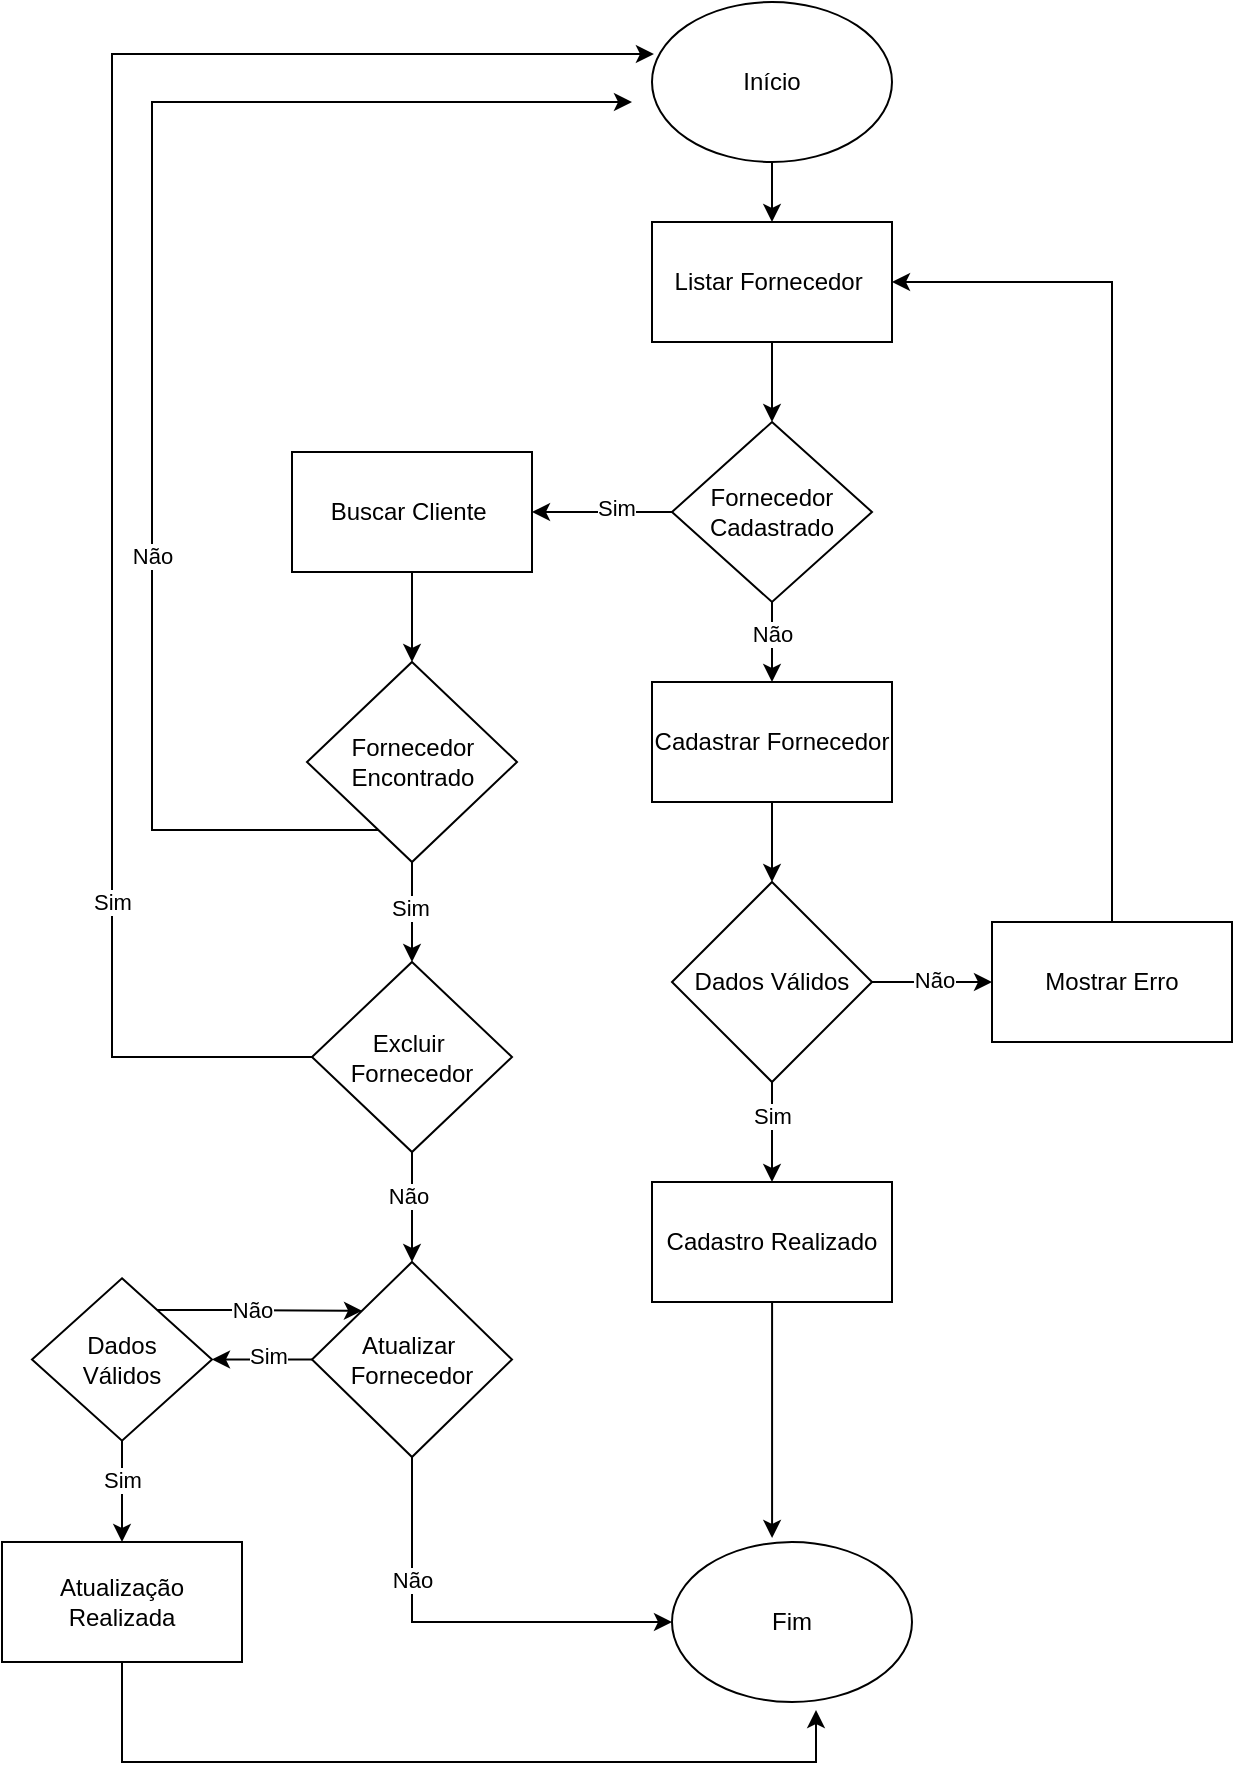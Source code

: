 <mxfile version="24.4.7" type="device" pages="7">
  <diagram name="Página-1" id="aE3eyyDE1kd-xySwdtMV">
    <mxGraphModel dx="2261" dy="772" grid="1" gridSize="10" guides="1" tooltips="1" connect="1" arrows="1" fold="1" page="1" pageScale="1" pageWidth="827" pageHeight="1169" math="0" shadow="0">
      <root>
        <mxCell id="0" />
        <mxCell id="1" parent="0" />
        <mxCell id="eaypR80u810E07LZlHP7-3" value="" style="edgeStyle=orthogonalEdgeStyle;rounded=0;orthogonalLoop=1;jettySize=auto;html=1;" parent="1" source="eaypR80u810E07LZlHP7-1" target="eaypR80u810E07LZlHP7-2" edge="1">
          <mxGeometry relative="1" as="geometry" />
        </mxCell>
        <mxCell id="eaypR80u810E07LZlHP7-1" value="&lt;font style=&quot;vertical-align: inherit;&quot;&gt;&lt;font style=&quot;vertical-align: inherit;&quot;&gt;Início&lt;/font&gt;&lt;/font&gt;" style="ellipse;whiteSpace=wrap;html=1;" parent="1" vertex="1">
          <mxGeometry x="320" y="20" width="120" height="80" as="geometry" />
        </mxCell>
        <mxCell id="llRPFhsljDG5pTFDkwTG-2" value="" style="edgeStyle=orthogonalEdgeStyle;rounded=0;orthogonalLoop=1;jettySize=auto;html=1;" edge="1" parent="1" source="eaypR80u810E07LZlHP7-2" target="llRPFhsljDG5pTFDkwTG-1">
          <mxGeometry relative="1" as="geometry" />
        </mxCell>
        <mxCell id="eaypR80u810E07LZlHP7-2" value="Listar Fornecedor&amp;nbsp;" style="whiteSpace=wrap;html=1;" parent="1" vertex="1">
          <mxGeometry x="320" y="130" width="120" height="60" as="geometry" />
        </mxCell>
        <mxCell id="llRPFhsljDG5pTFDkwTG-4" value="" style="edgeStyle=orthogonalEdgeStyle;rounded=0;orthogonalLoop=1;jettySize=auto;html=1;" edge="1" parent="1" source="llRPFhsljDG5pTFDkwTG-1" target="llRPFhsljDG5pTFDkwTG-3">
          <mxGeometry relative="1" as="geometry" />
        </mxCell>
        <mxCell id="llRPFhsljDG5pTFDkwTG-18" value="Sim" style="edgeLabel;html=1;align=center;verticalAlign=middle;resizable=0;points=[];" vertex="1" connectable="0" parent="llRPFhsljDG5pTFDkwTG-4">
          <mxGeometry x="-0.2" y="-2" relative="1" as="geometry">
            <mxPoint as="offset" />
          </mxGeometry>
        </mxCell>
        <mxCell id="llRPFhsljDG5pTFDkwTG-6" value="" style="edgeStyle=orthogonalEdgeStyle;rounded=0;orthogonalLoop=1;jettySize=auto;html=1;" edge="1" parent="1" source="llRPFhsljDG5pTFDkwTG-1" target="llRPFhsljDG5pTFDkwTG-5">
          <mxGeometry relative="1" as="geometry" />
        </mxCell>
        <mxCell id="llRPFhsljDG5pTFDkwTG-17" value="Não" style="edgeLabel;html=1;align=center;verticalAlign=middle;resizable=0;points=[];" vertex="1" connectable="0" parent="llRPFhsljDG5pTFDkwTG-6">
          <mxGeometry x="-0.2" relative="1" as="geometry">
            <mxPoint as="offset" />
          </mxGeometry>
        </mxCell>
        <mxCell id="llRPFhsljDG5pTFDkwTG-1" value="Fornecedor&lt;div&gt;Cadastrado&lt;/div&gt;" style="rhombus;whiteSpace=wrap;html=1;" vertex="1" parent="1">
          <mxGeometry x="330" y="230" width="100" height="90" as="geometry" />
        </mxCell>
        <mxCell id="llRPFhsljDG5pTFDkwTG-21" value="" style="edgeStyle=orthogonalEdgeStyle;rounded=0;orthogonalLoop=1;jettySize=auto;html=1;" edge="1" parent="1" source="llRPFhsljDG5pTFDkwTG-3" target="llRPFhsljDG5pTFDkwTG-20">
          <mxGeometry relative="1" as="geometry" />
        </mxCell>
        <mxCell id="llRPFhsljDG5pTFDkwTG-3" value="Buscar Cliente&amp;nbsp;" style="whiteSpace=wrap;html=1;" vertex="1" parent="1">
          <mxGeometry x="140" y="245" width="120" height="60" as="geometry" />
        </mxCell>
        <mxCell id="llRPFhsljDG5pTFDkwTG-10" value="" style="edgeStyle=orthogonalEdgeStyle;rounded=0;orthogonalLoop=1;jettySize=auto;html=1;" edge="1" parent="1" source="llRPFhsljDG5pTFDkwTG-5" target="llRPFhsljDG5pTFDkwTG-9">
          <mxGeometry relative="1" as="geometry" />
        </mxCell>
        <mxCell id="llRPFhsljDG5pTFDkwTG-5" value="Cadastrar Fornecedor" style="whiteSpace=wrap;html=1;" vertex="1" parent="1">
          <mxGeometry x="320" y="360" width="120" height="60" as="geometry" />
        </mxCell>
        <mxCell id="llRPFhsljDG5pTFDkwTG-12" value="" style="edgeStyle=orthogonalEdgeStyle;rounded=0;orthogonalLoop=1;jettySize=auto;html=1;" edge="1" parent="1" source="llRPFhsljDG5pTFDkwTG-9" target="llRPFhsljDG5pTFDkwTG-11">
          <mxGeometry relative="1" as="geometry" />
        </mxCell>
        <mxCell id="llRPFhsljDG5pTFDkwTG-13" value="Não" style="edgeLabel;html=1;align=center;verticalAlign=middle;resizable=0;points=[];" vertex="1" connectable="0" parent="llRPFhsljDG5pTFDkwTG-12">
          <mxGeometry x="0.033" y="1" relative="1" as="geometry">
            <mxPoint as="offset" />
          </mxGeometry>
        </mxCell>
        <mxCell id="llRPFhsljDG5pTFDkwTG-15" value="" style="edgeStyle=orthogonalEdgeStyle;rounded=0;orthogonalLoop=1;jettySize=auto;html=1;" edge="1" parent="1" source="llRPFhsljDG5pTFDkwTG-9" target="llRPFhsljDG5pTFDkwTG-14">
          <mxGeometry relative="1" as="geometry" />
        </mxCell>
        <mxCell id="llRPFhsljDG5pTFDkwTG-16" value="Sim" style="edgeLabel;html=1;align=center;verticalAlign=middle;resizable=0;points=[];" vertex="1" connectable="0" parent="llRPFhsljDG5pTFDkwTG-15">
          <mxGeometry x="-0.32" relative="1" as="geometry">
            <mxPoint as="offset" />
          </mxGeometry>
        </mxCell>
        <mxCell id="llRPFhsljDG5pTFDkwTG-9" value="Dados Válidos" style="rhombus;whiteSpace=wrap;html=1;" vertex="1" parent="1">
          <mxGeometry x="330" y="460" width="100" height="100" as="geometry" />
        </mxCell>
        <mxCell id="llRPFhsljDG5pTFDkwTG-19" style="edgeStyle=orthogonalEdgeStyle;rounded=0;orthogonalLoop=1;jettySize=auto;html=1;entryX=1;entryY=0.5;entryDx=0;entryDy=0;" edge="1" parent="1" source="llRPFhsljDG5pTFDkwTG-11" target="eaypR80u810E07LZlHP7-2">
          <mxGeometry relative="1" as="geometry">
            <Array as="points">
              <mxPoint x="550" y="160" />
            </Array>
          </mxGeometry>
        </mxCell>
        <mxCell id="llRPFhsljDG5pTFDkwTG-11" value="Mostrar Erro" style="whiteSpace=wrap;html=1;" vertex="1" parent="1">
          <mxGeometry x="490" y="480" width="120" height="60" as="geometry" />
        </mxCell>
        <mxCell id="-9NktE9iwiQgWSrCgriJ-2" value="" style="edgeStyle=orthogonalEdgeStyle;rounded=0;orthogonalLoop=1;jettySize=auto;html=1;entryX=0.417;entryY=-0.025;entryDx=0;entryDy=0;entryPerimeter=0;" edge="1" parent="1" source="llRPFhsljDG5pTFDkwTG-14" target="llRPFhsljDG5pTFDkwTG-33">
          <mxGeometry relative="1" as="geometry">
            <mxPoint x="380" y="780" as="targetPoint" />
          </mxGeometry>
        </mxCell>
        <mxCell id="llRPFhsljDG5pTFDkwTG-14" value="Cadastro Realizado" style="whiteSpace=wrap;html=1;" vertex="1" parent="1">
          <mxGeometry x="320" y="610" width="120" height="60" as="geometry" />
        </mxCell>
        <mxCell id="llRPFhsljDG5pTFDkwTG-25" value="" style="edgeStyle=orthogonalEdgeStyle;rounded=0;orthogonalLoop=1;jettySize=auto;html=1;" edge="1" parent="1" source="llRPFhsljDG5pTFDkwTG-20" target="llRPFhsljDG5pTFDkwTG-24">
          <mxGeometry relative="1" as="geometry" />
        </mxCell>
        <mxCell id="llRPFhsljDG5pTFDkwTG-26" value="Sim" style="edgeLabel;html=1;align=center;verticalAlign=middle;resizable=0;points=[];" vertex="1" connectable="0" parent="llRPFhsljDG5pTFDkwTG-25">
          <mxGeometry x="-0.086" y="-1" relative="1" as="geometry">
            <mxPoint as="offset" />
          </mxGeometry>
        </mxCell>
        <mxCell id="llRPFhsljDG5pTFDkwTG-20" value="Fornecedor&lt;div&gt;Encontrado&lt;/div&gt;" style="rhombus;whiteSpace=wrap;html=1;" vertex="1" parent="1">
          <mxGeometry x="147.5" y="350" width="105" height="100" as="geometry" />
        </mxCell>
        <mxCell id="llRPFhsljDG5pTFDkwTG-22" style="edgeStyle=orthogonalEdgeStyle;rounded=0;orthogonalLoop=1;jettySize=auto;html=1;" edge="1" parent="1" source="llRPFhsljDG5pTFDkwTG-20">
          <mxGeometry relative="1" as="geometry">
            <mxPoint x="117.5" y="434" as="sourcePoint" />
            <mxPoint x="310" y="70" as="targetPoint" />
            <Array as="points">
              <mxPoint x="70" y="434" />
              <mxPoint x="70" y="70" />
            </Array>
          </mxGeometry>
        </mxCell>
        <mxCell id="llRPFhsljDG5pTFDkwTG-23" value="Não" style="edgeLabel;html=1;align=center;verticalAlign=middle;resizable=0;points=[];" vertex="1" connectable="0" parent="llRPFhsljDG5pTFDkwTG-22">
          <mxGeometry x="-0.298" relative="1" as="geometry">
            <mxPoint y="1" as="offset" />
          </mxGeometry>
        </mxCell>
        <mxCell id="llRPFhsljDG5pTFDkwTG-31" value="" style="edgeStyle=orthogonalEdgeStyle;rounded=0;orthogonalLoop=1;jettySize=auto;html=1;" edge="1" parent="1" source="llRPFhsljDG5pTFDkwTG-24" target="llRPFhsljDG5pTFDkwTG-30">
          <mxGeometry relative="1" as="geometry" />
        </mxCell>
        <mxCell id="llRPFhsljDG5pTFDkwTG-32" value="Não" style="edgeLabel;html=1;align=center;verticalAlign=middle;resizable=0;points=[];" vertex="1" connectable="0" parent="llRPFhsljDG5pTFDkwTG-31">
          <mxGeometry x="-0.2" y="-2" relative="1" as="geometry">
            <mxPoint as="offset" />
          </mxGeometry>
        </mxCell>
        <mxCell id="llRPFhsljDG5pTFDkwTG-24" value="Excluir&amp;nbsp;&lt;div&gt;Fornecedor&lt;/div&gt;" style="rhombus;whiteSpace=wrap;html=1;" vertex="1" parent="1">
          <mxGeometry x="150" y="500" width="100" height="95" as="geometry" />
        </mxCell>
        <mxCell id="llRPFhsljDG5pTFDkwTG-28" style="edgeStyle=orthogonalEdgeStyle;rounded=0;orthogonalLoop=1;jettySize=auto;html=1;entryX=0.008;entryY=0.325;entryDx=0;entryDy=0;entryPerimeter=0;" edge="1" parent="1" source="llRPFhsljDG5pTFDkwTG-24" target="eaypR80u810E07LZlHP7-1">
          <mxGeometry relative="1" as="geometry">
            <Array as="points">
              <mxPoint x="50" y="548" />
              <mxPoint x="50" y="46" />
            </Array>
          </mxGeometry>
        </mxCell>
        <mxCell id="llRPFhsljDG5pTFDkwTG-29" value="Sim" style="edgeLabel;html=1;align=center;verticalAlign=middle;resizable=0;points=[];" vertex="1" connectable="0" parent="llRPFhsljDG5pTFDkwTG-28">
          <mxGeometry x="-0.591" relative="1" as="geometry">
            <mxPoint y="1" as="offset" />
          </mxGeometry>
        </mxCell>
        <mxCell id="llRPFhsljDG5pTFDkwTG-34" value="" style="edgeStyle=orthogonalEdgeStyle;rounded=0;orthogonalLoop=1;jettySize=auto;html=1;" edge="1" parent="1" source="llRPFhsljDG5pTFDkwTG-30" target="llRPFhsljDG5pTFDkwTG-33">
          <mxGeometry relative="1" as="geometry">
            <Array as="points">
              <mxPoint x="200" y="830" />
            </Array>
          </mxGeometry>
        </mxCell>
        <mxCell id="llRPFhsljDG5pTFDkwTG-41" value="Não" style="edgeLabel;html=1;align=center;verticalAlign=middle;resizable=0;points=[];" vertex="1" connectable="0" parent="llRPFhsljDG5pTFDkwTG-34">
          <mxGeometry x="-0.431" relative="1" as="geometry">
            <mxPoint y="1" as="offset" />
          </mxGeometry>
        </mxCell>
        <mxCell id="llRPFhsljDG5pTFDkwTG-37" value="" style="edgeStyle=orthogonalEdgeStyle;rounded=0;orthogonalLoop=1;jettySize=auto;html=1;" edge="1" parent="1" source="llRPFhsljDG5pTFDkwTG-30" target="llRPFhsljDG5pTFDkwTG-36">
          <mxGeometry relative="1" as="geometry" />
        </mxCell>
        <mxCell id="llRPFhsljDG5pTFDkwTG-38" value="Sim" style="edgeLabel;html=1;align=center;verticalAlign=middle;resizable=0;points=[];" vertex="1" connectable="0" parent="llRPFhsljDG5pTFDkwTG-37">
          <mxGeometry x="-0.12" y="-2" relative="1" as="geometry">
            <mxPoint as="offset" />
          </mxGeometry>
        </mxCell>
        <mxCell id="llRPFhsljDG5pTFDkwTG-30" value="Atualizar&amp;nbsp;&lt;div&gt;Fornecedor&lt;/div&gt;" style="rhombus;whiteSpace=wrap;html=1;" vertex="1" parent="1">
          <mxGeometry x="150" y="650" width="100" height="97.5" as="geometry" />
        </mxCell>
        <mxCell id="llRPFhsljDG5pTFDkwTG-33" value="Fim" style="ellipse;whiteSpace=wrap;html=1;" vertex="1" parent="1">
          <mxGeometry x="330" y="790" width="120" height="80" as="geometry" />
        </mxCell>
        <mxCell id="llRPFhsljDG5pTFDkwTG-39" style="edgeStyle=orthogonalEdgeStyle;rounded=0;orthogonalLoop=1;jettySize=auto;html=1;entryX=0;entryY=0;entryDx=0;entryDy=0;" edge="1" parent="1" source="llRPFhsljDG5pTFDkwTG-36" target="llRPFhsljDG5pTFDkwTG-30">
          <mxGeometry relative="1" as="geometry">
            <Array as="points">
              <mxPoint x="110" y="674" />
              <mxPoint x="110" y="674" />
            </Array>
          </mxGeometry>
        </mxCell>
        <mxCell id="llRPFhsljDG5pTFDkwTG-40" value="Não" style="edgeLabel;html=1;align=center;verticalAlign=middle;resizable=0;points=[];" vertex="1" connectable="0" parent="llRPFhsljDG5pTFDkwTG-39">
          <mxGeometry x="-0.074" relative="1" as="geometry">
            <mxPoint as="offset" />
          </mxGeometry>
        </mxCell>
        <mxCell id="llRPFhsljDG5pTFDkwTG-43" value="" style="edgeStyle=orthogonalEdgeStyle;rounded=0;orthogonalLoop=1;jettySize=auto;html=1;" edge="1" parent="1" source="llRPFhsljDG5pTFDkwTG-36" target="llRPFhsljDG5pTFDkwTG-42">
          <mxGeometry relative="1" as="geometry" />
        </mxCell>
        <mxCell id="llRPFhsljDG5pTFDkwTG-45" value="Sim" style="edgeLabel;html=1;align=center;verticalAlign=middle;resizable=0;points=[];" vertex="1" connectable="0" parent="llRPFhsljDG5pTFDkwTG-43">
          <mxGeometry x="-0.225" relative="1" as="geometry">
            <mxPoint as="offset" />
          </mxGeometry>
        </mxCell>
        <mxCell id="llRPFhsljDG5pTFDkwTG-36" value="Dados&lt;div&gt;Válidos&lt;/div&gt;" style="rhombus;whiteSpace=wrap;html=1;" vertex="1" parent="1">
          <mxGeometry x="10" y="658.13" width="90" height="81.25" as="geometry" />
        </mxCell>
        <mxCell id="llRPFhsljDG5pTFDkwTG-42" value="Atualização Realizada" style="whiteSpace=wrap;html=1;" vertex="1" parent="1">
          <mxGeometry x="-5" y="789.995" width="120" height="60" as="geometry" />
        </mxCell>
        <mxCell id="llRPFhsljDG5pTFDkwTG-44" style="edgeStyle=orthogonalEdgeStyle;rounded=0;orthogonalLoop=1;jettySize=auto;html=1;entryX=0.6;entryY=1.05;entryDx=0;entryDy=0;entryPerimeter=0;" edge="1" parent="1" source="llRPFhsljDG5pTFDkwTG-42" target="llRPFhsljDG5pTFDkwTG-33">
          <mxGeometry relative="1" as="geometry">
            <Array as="points">
              <mxPoint x="55" y="900" />
              <mxPoint x="402" y="900" />
            </Array>
          </mxGeometry>
        </mxCell>
      </root>
    </mxGraphModel>
  </diagram>
  <diagram id="UGu8LjAAwvoBjyBVu-19" name="Página-2">
    <mxGraphModel dx="2261" dy="772" grid="1" gridSize="10" guides="1" tooltips="1" connect="1" arrows="1" fold="1" page="1" pageScale="1" pageWidth="827" pageHeight="1169" math="0" shadow="0">
      <root>
        <mxCell id="0" />
        <mxCell id="1" parent="0" />
        <mxCell id="zU8Dp2QmJSMT6TEt9Na2-2" value="" style="edgeStyle=orthogonalEdgeStyle;rounded=0;orthogonalLoop=1;jettySize=auto;html=1;" edge="1" parent="1" source="93ZpInjPapiWaKPgJtmC-1" target="zU8Dp2QmJSMT6TEt9Na2-1">
          <mxGeometry relative="1" as="geometry" />
        </mxCell>
        <mxCell id="93ZpInjPapiWaKPgJtmC-1" value="Início" style="ellipse;whiteSpace=wrap;html=1;" vertex="1" parent="1">
          <mxGeometry x="340" y="20" width="120" height="80" as="geometry" />
        </mxCell>
        <mxCell id="k3_U_rTq8iKc-pn8Yy_9-2" value="" style="edgeStyle=orthogonalEdgeStyle;rounded=0;orthogonalLoop=1;jettySize=auto;html=1;" edge="1" parent="1" source="zU8Dp2QmJSMT6TEt9Na2-1" target="k3_U_rTq8iKc-pn8Yy_9-1">
          <mxGeometry relative="1" as="geometry" />
        </mxCell>
        <mxCell id="zU8Dp2QmJSMT6TEt9Na2-1" value="Listar Matéria Prima" style="whiteSpace=wrap;html=1;" vertex="1" parent="1">
          <mxGeometry x="340" y="140" width="120" height="60" as="geometry" />
        </mxCell>
        <mxCell id="vwzITvvK5Y0vuq2vDD7t-2" value="" style="edgeStyle=orthogonalEdgeStyle;rounded=0;orthogonalLoop=1;jettySize=auto;html=1;" edge="1" parent="1" source="k3_U_rTq8iKc-pn8Yy_9-1" target="vwzITvvK5Y0vuq2vDD7t-1">
          <mxGeometry relative="1" as="geometry" />
        </mxCell>
        <mxCell id="vwzITvvK5Y0vuq2vDD7t-3" value="Não" style="edgeLabel;html=1;align=center;verticalAlign=middle;resizable=0;points=[];" vertex="1" connectable="0" parent="vwzITvvK5Y0vuq2vDD7t-2">
          <mxGeometry x="-0.067" y="2" relative="1" as="geometry">
            <mxPoint as="offset" />
          </mxGeometry>
        </mxCell>
        <mxCell id="Pnx-ROHN04OXdm08NTAN-2" value="" style="edgeStyle=orthogonalEdgeStyle;rounded=0;orthogonalLoop=1;jettySize=auto;html=1;" edge="1" parent="1" source="k3_U_rTq8iKc-pn8Yy_9-1" target="Pnx-ROHN04OXdm08NTAN-1">
          <mxGeometry relative="1" as="geometry" />
        </mxCell>
        <mxCell id="Pnx-ROHN04OXdm08NTAN-3" value="Sim" style="edgeLabel;html=1;align=center;verticalAlign=middle;resizable=0;points=[];" vertex="1" connectable="0" parent="Pnx-ROHN04OXdm08NTAN-2">
          <mxGeometry x="-0.04" y="-2" relative="1" as="geometry">
            <mxPoint as="offset" />
          </mxGeometry>
        </mxCell>
        <mxCell id="k3_U_rTq8iKc-pn8Yy_9-1" value="MP Cadastrada" style="rhombus;whiteSpace=wrap;html=1;" vertex="1" parent="1">
          <mxGeometry x="345" y="230" width="110" height="100" as="geometry" />
        </mxCell>
        <mxCell id="t5GZPqUoGdmInv2Ml07L-2" value="" style="edgeStyle=orthogonalEdgeStyle;rounded=0;orthogonalLoop=1;jettySize=auto;html=1;" edge="1" parent="1" source="vwzITvvK5Y0vuq2vDD7t-1" target="t5GZPqUoGdmInv2Ml07L-1">
          <mxGeometry relative="1" as="geometry" />
        </mxCell>
        <mxCell id="vwzITvvK5Y0vuq2vDD7t-1" value="Cadastrar MP" style="whiteSpace=wrap;html=1;" vertex="1" parent="1">
          <mxGeometry x="340" y="390" width="120" height="60" as="geometry" />
        </mxCell>
        <mxCell id="t5GZPqUoGdmInv2Ml07L-4" value="" style="edgeStyle=orthogonalEdgeStyle;rounded=0;orthogonalLoop=1;jettySize=auto;html=1;" edge="1" parent="1" source="t5GZPqUoGdmInv2Ml07L-1" target="t5GZPqUoGdmInv2Ml07L-3">
          <mxGeometry relative="1" as="geometry" />
        </mxCell>
        <mxCell id="t5GZPqUoGdmInv2Ml07L-6" value="Não" style="edgeLabel;html=1;align=center;verticalAlign=middle;resizable=0;points=[];" vertex="1" connectable="0" parent="t5GZPqUoGdmInv2Ml07L-4">
          <mxGeometry x="-0.2" relative="1" as="geometry">
            <mxPoint y="1" as="offset" />
          </mxGeometry>
        </mxCell>
        <mxCell id="t5GZPqUoGdmInv2Ml07L-8" value="" style="edgeStyle=orthogonalEdgeStyle;rounded=0;orthogonalLoop=1;jettySize=auto;html=1;" edge="1" parent="1" source="t5GZPqUoGdmInv2Ml07L-1" target="t5GZPqUoGdmInv2Ml07L-7">
          <mxGeometry relative="1" as="geometry" />
        </mxCell>
        <mxCell id="bGQ51dbW1Br-oFxu-5E8-16" value="Sim" style="edgeLabel;html=1;align=center;verticalAlign=middle;resizable=0;points=[];" vertex="1" connectable="0" parent="t5GZPqUoGdmInv2Ml07L-8">
          <mxGeometry x="-0.111" y="2" relative="1" as="geometry">
            <mxPoint as="offset" />
          </mxGeometry>
        </mxCell>
        <mxCell id="t5GZPqUoGdmInv2Ml07L-1" value="Dados&amp;nbsp;&lt;div&gt;Válidos&lt;/div&gt;" style="rhombus;whiteSpace=wrap;html=1;" vertex="1" parent="1">
          <mxGeometry x="345" y="490" width="110" height="95" as="geometry" />
        </mxCell>
        <mxCell id="t5GZPqUoGdmInv2Ml07L-5" style="edgeStyle=orthogonalEdgeStyle;rounded=0;orthogonalLoop=1;jettySize=auto;html=1;entryX=1;entryY=0.25;entryDx=0;entryDy=0;" edge="1" parent="1" source="t5GZPqUoGdmInv2Ml07L-3" target="vwzITvvK5Y0vuq2vDD7t-1">
          <mxGeometry relative="1" as="geometry">
            <Array as="points">
              <mxPoint x="590" y="405" />
            </Array>
          </mxGeometry>
        </mxCell>
        <mxCell id="t5GZPqUoGdmInv2Ml07L-3" value="Mostrar Erro" style="whiteSpace=wrap;html=1;" vertex="1" parent="1">
          <mxGeometry x="530" y="507.5" width="120" height="60" as="geometry" />
        </mxCell>
        <mxCell id="Pnx-ROHN04OXdm08NTAN-11" style="edgeStyle=orthogonalEdgeStyle;rounded=0;orthogonalLoop=1;jettySize=auto;html=1;entryX=1;entryY=0.5;entryDx=0;entryDy=0;" edge="1" parent="1" source="t5GZPqUoGdmInv2Ml07L-7" target="Pnx-ROHN04OXdm08NTAN-9">
          <mxGeometry relative="1" as="geometry" />
        </mxCell>
        <mxCell id="t5GZPqUoGdmInv2Ml07L-7" value="Cadastro Concluído" style="whiteSpace=wrap;html=1;" vertex="1" parent="1">
          <mxGeometry x="340" y="630" width="120" height="60" as="geometry" />
        </mxCell>
        <mxCell id="bGQ51dbW1Br-oFxu-5E8-2" value="" style="edgeStyle=orthogonalEdgeStyle;rounded=0;orthogonalLoop=1;jettySize=auto;html=1;" edge="1" parent="1" source="Pnx-ROHN04OXdm08NTAN-1" target="bGQ51dbW1Br-oFxu-5E8-1">
          <mxGeometry relative="1" as="geometry" />
        </mxCell>
        <mxCell id="Pnx-ROHN04OXdm08NTAN-1" value="Buscar MP" style="whiteSpace=wrap;html=1;" vertex="1" parent="1">
          <mxGeometry x="150" y="250" width="120" height="60" as="geometry" />
        </mxCell>
        <mxCell id="Pnx-ROHN04OXdm08NTAN-7" value="" style="edgeStyle=orthogonalEdgeStyle;rounded=0;orthogonalLoop=1;jettySize=auto;html=1;" edge="1" parent="1" source="Pnx-ROHN04OXdm08NTAN-4" target="Pnx-ROHN04OXdm08NTAN-6">
          <mxGeometry relative="1" as="geometry" />
        </mxCell>
        <mxCell id="Pnx-ROHN04OXdm08NTAN-8" value="Não" style="edgeLabel;html=1;align=center;verticalAlign=middle;resizable=0;points=[];" vertex="1" connectable="0" parent="Pnx-ROHN04OXdm08NTAN-7">
          <mxGeometry x="-0.153" y="1" relative="1" as="geometry">
            <mxPoint as="offset" />
          </mxGeometry>
        </mxCell>
        <mxCell id="Pnx-ROHN04OXdm08NTAN-13" style="edgeStyle=orthogonalEdgeStyle;rounded=0;orthogonalLoop=1;jettySize=auto;html=1;entryX=0;entryY=0.5;entryDx=0;entryDy=0;" edge="1" parent="1" source="Pnx-ROHN04OXdm08NTAN-4" target="zU8Dp2QmJSMT6TEt9Na2-1">
          <mxGeometry relative="1" as="geometry">
            <Array as="points">
              <mxPoint x="120" y="523" />
              <mxPoint x="120" y="170" />
            </Array>
          </mxGeometry>
        </mxCell>
        <mxCell id="bGQ51dbW1Br-oFxu-5E8-17" value="Sim" style="edgeLabel;html=1;align=center;verticalAlign=middle;resizable=0;points=[];" vertex="1" connectable="0" parent="Pnx-ROHN04OXdm08NTAN-13">
          <mxGeometry x="-0.541" y="1" relative="1" as="geometry">
            <mxPoint y="1" as="offset" />
          </mxGeometry>
        </mxCell>
        <mxCell id="Pnx-ROHN04OXdm08NTAN-4" value="Excluir MP" style="rhombus;whiteSpace=wrap;html=1;" vertex="1" parent="1">
          <mxGeometry x="160" y="477.5" width="100" height="90" as="geometry" />
        </mxCell>
        <mxCell id="bGQ51dbW1Br-oFxu-5E8-8" value="" style="edgeStyle=orthogonalEdgeStyle;rounded=0;orthogonalLoop=1;jettySize=auto;html=1;" edge="1" parent="1" source="Pnx-ROHN04OXdm08NTAN-6" target="bGQ51dbW1Br-oFxu-5E8-7">
          <mxGeometry relative="1" as="geometry" />
        </mxCell>
        <mxCell id="bGQ51dbW1Br-oFxu-5E8-9" value="Sim" style="edgeLabel;html=1;align=center;verticalAlign=middle;resizable=0;points=[];" vertex="1" connectable="0" parent="bGQ51dbW1Br-oFxu-5E8-8">
          <mxGeometry x="-0.167" y="-1" relative="1" as="geometry">
            <mxPoint as="offset" />
          </mxGeometry>
        </mxCell>
        <mxCell id="Pnx-ROHN04OXdm08NTAN-6" value="Atualizar MP" style="rhombus;whiteSpace=wrap;html=1;" vertex="1" parent="1">
          <mxGeometry x="160" y="630" width="100" height="90" as="geometry" />
        </mxCell>
        <mxCell id="Pnx-ROHN04OXdm08NTAN-9" value="Fim" style="ellipse;whiteSpace=wrap;html=1;" vertex="1" parent="1">
          <mxGeometry x="260" y="760" width="120" height="80" as="geometry" />
        </mxCell>
        <mxCell id="Pnx-ROHN04OXdm08NTAN-10" style="edgeStyle=orthogonalEdgeStyle;rounded=0;orthogonalLoop=1;jettySize=auto;html=1;entryX=0.008;entryY=0.675;entryDx=0;entryDy=0;entryPerimeter=0;" edge="1" parent="1" source="Pnx-ROHN04OXdm08NTAN-6" target="Pnx-ROHN04OXdm08NTAN-9">
          <mxGeometry relative="1" as="geometry" />
        </mxCell>
        <mxCell id="Pnx-ROHN04OXdm08NTAN-12" value="Não" style="edgeLabel;html=1;align=center;verticalAlign=middle;resizable=0;points=[];" vertex="1" connectable="0" parent="Pnx-ROHN04OXdm08NTAN-10">
          <mxGeometry x="-0.239" y="1" relative="1" as="geometry">
            <mxPoint as="offset" />
          </mxGeometry>
        </mxCell>
        <mxCell id="bGQ51dbW1Br-oFxu-5E8-3" value="" style="edgeStyle=orthogonalEdgeStyle;rounded=0;orthogonalLoop=1;jettySize=auto;html=1;" edge="1" parent="1" source="bGQ51dbW1Br-oFxu-5E8-1" target="Pnx-ROHN04OXdm08NTAN-4">
          <mxGeometry relative="1" as="geometry" />
        </mxCell>
        <mxCell id="bGQ51dbW1Br-oFxu-5E8-4" value="Sim" style="edgeLabel;html=1;align=center;verticalAlign=middle;resizable=0;points=[];" vertex="1" connectable="0" parent="bGQ51dbW1Br-oFxu-5E8-3">
          <mxGeometry x="-0.435" relative="1" as="geometry">
            <mxPoint as="offset" />
          </mxGeometry>
        </mxCell>
        <mxCell id="bGQ51dbW1Br-oFxu-5E8-1" value="MP&lt;div&gt;encontrada&lt;/div&gt;" style="rhombus;whiteSpace=wrap;html=1;" vertex="1" parent="1">
          <mxGeometry x="165" y="350" width="90" height="80" as="geometry" />
        </mxCell>
        <mxCell id="bGQ51dbW1Br-oFxu-5E8-5" style="edgeStyle=orthogonalEdgeStyle;rounded=0;orthogonalLoop=1;jettySize=auto;html=1;entryX=0;entryY=0.413;entryDx=0;entryDy=0;entryPerimeter=0;" edge="1" parent="1" source="bGQ51dbW1Br-oFxu-5E8-1" target="93ZpInjPapiWaKPgJtmC-1">
          <mxGeometry relative="1" as="geometry">
            <Array as="points">
              <mxPoint x="90" y="390" />
              <mxPoint x="90" y="53" />
            </Array>
          </mxGeometry>
        </mxCell>
        <mxCell id="bGQ51dbW1Br-oFxu-5E8-6" value="Não" style="edgeLabel;html=1;align=center;verticalAlign=middle;resizable=0;points=[];" vertex="1" connectable="0" parent="bGQ51dbW1Br-oFxu-5E8-5">
          <mxGeometry x="-0.369" y="1" relative="1" as="geometry">
            <mxPoint as="offset" />
          </mxGeometry>
        </mxCell>
        <mxCell id="bGQ51dbW1Br-oFxu-5E8-11" value="" style="edgeStyle=orthogonalEdgeStyle;rounded=0;orthogonalLoop=1;jettySize=auto;html=1;" edge="1" parent="1" source="bGQ51dbW1Br-oFxu-5E8-7" target="bGQ51dbW1Br-oFxu-5E8-10">
          <mxGeometry relative="1" as="geometry" />
        </mxCell>
        <mxCell id="bGQ51dbW1Br-oFxu-5E8-12" value="Sim" style="edgeLabel;html=1;align=center;verticalAlign=middle;resizable=0;points=[];" vertex="1" connectable="0" parent="bGQ51dbW1Br-oFxu-5E8-11">
          <mxGeometry x="-0.25" relative="1" as="geometry">
            <mxPoint as="offset" />
          </mxGeometry>
        </mxCell>
        <mxCell id="bGQ51dbW1Br-oFxu-5E8-7" value="Dados Válidos" style="rhombus;whiteSpace=wrap;html=1;" vertex="1" parent="1">
          <mxGeometry y="630" width="100" height="90" as="geometry" />
        </mxCell>
        <mxCell id="bGQ51dbW1Br-oFxu-5E8-15" style="edgeStyle=orthogonalEdgeStyle;rounded=0;orthogonalLoop=1;jettySize=auto;html=1;entryX=0.5;entryY=1;entryDx=0;entryDy=0;" edge="1" parent="1" source="bGQ51dbW1Br-oFxu-5E8-10" target="Pnx-ROHN04OXdm08NTAN-9">
          <mxGeometry relative="1" as="geometry">
            <Array as="points">
              <mxPoint x="50" y="860" />
              <mxPoint x="320" y="860" />
            </Array>
          </mxGeometry>
        </mxCell>
        <mxCell id="bGQ51dbW1Br-oFxu-5E8-10" value="Atualização Concluída" style="whiteSpace=wrap;html=1;" vertex="1" parent="1">
          <mxGeometry x="-10" y="760" width="120" height="60" as="geometry" />
        </mxCell>
        <mxCell id="bGQ51dbW1Br-oFxu-5E8-13" style="edgeStyle=orthogonalEdgeStyle;rounded=0;orthogonalLoop=1;jettySize=auto;html=1;entryX=0.3;entryY=0.167;entryDx=0;entryDy=0;entryPerimeter=0;" edge="1" parent="1" source="bGQ51dbW1Br-oFxu-5E8-7" target="Pnx-ROHN04OXdm08NTAN-6">
          <mxGeometry relative="1" as="geometry">
            <Array as="points">
              <mxPoint x="-20" y="675" />
              <mxPoint x="-20" y="610" />
              <mxPoint x="190" y="610" />
            </Array>
          </mxGeometry>
        </mxCell>
        <mxCell id="bGQ51dbW1Br-oFxu-5E8-14" value="Não" style="edgeLabel;html=1;align=center;verticalAlign=middle;resizable=0;points=[];" vertex="1" connectable="0" parent="bGQ51dbW1Br-oFxu-5E8-13">
          <mxGeometry x="0.194" y="3" relative="1" as="geometry">
            <mxPoint as="offset" />
          </mxGeometry>
        </mxCell>
      </root>
    </mxGraphModel>
  </diagram>
  <diagram id="b6UfRu6gOKx56ln4WNi5" name="Página-3">
    <mxGraphModel dx="2261" dy="772" grid="1" gridSize="10" guides="1" tooltips="1" connect="1" arrows="1" fold="1" page="1" pageScale="1" pageWidth="827" pageHeight="1169" math="0" shadow="0">
      <root>
        <mxCell id="0" />
        <mxCell id="1" parent="0" />
        <mxCell id="_VGxaTzC_uGLfHbb2KZS-1" value="" style="edgeStyle=orthogonalEdgeStyle;rounded=0;orthogonalLoop=1;jettySize=auto;html=1;" edge="1" parent="1" source="_VGxaTzC_uGLfHbb2KZS-2" target="_VGxaTzC_uGLfHbb2KZS-4">
          <mxGeometry relative="1" as="geometry" />
        </mxCell>
        <mxCell id="_VGxaTzC_uGLfHbb2KZS-2" value="Início" style="ellipse;whiteSpace=wrap;html=1;" vertex="1" parent="1">
          <mxGeometry x="340" y="20" width="120" height="80" as="geometry" />
        </mxCell>
        <mxCell id="_VGxaTzC_uGLfHbb2KZS-3" value="" style="edgeStyle=orthogonalEdgeStyle;rounded=0;orthogonalLoop=1;jettySize=auto;html=1;" edge="1" parent="1" source="_VGxaTzC_uGLfHbb2KZS-4" target="_VGxaTzC_uGLfHbb2KZS-9">
          <mxGeometry relative="1" as="geometry" />
        </mxCell>
        <mxCell id="_VGxaTzC_uGLfHbb2KZS-4" value="Listar Produto" style="whiteSpace=wrap;html=1;" vertex="1" parent="1">
          <mxGeometry x="340" y="140" width="120" height="60" as="geometry" />
        </mxCell>
        <mxCell id="_VGxaTzC_uGLfHbb2KZS-5" value="" style="edgeStyle=orthogonalEdgeStyle;rounded=0;orthogonalLoop=1;jettySize=auto;html=1;" edge="1" parent="1" source="_VGxaTzC_uGLfHbb2KZS-9" target="_VGxaTzC_uGLfHbb2KZS-11">
          <mxGeometry relative="1" as="geometry" />
        </mxCell>
        <mxCell id="_VGxaTzC_uGLfHbb2KZS-6" value="Não" style="edgeLabel;html=1;align=center;verticalAlign=middle;resizable=0;points=[];" vertex="1" connectable="0" parent="_VGxaTzC_uGLfHbb2KZS-5">
          <mxGeometry x="-0.067" y="2" relative="1" as="geometry">
            <mxPoint as="offset" />
          </mxGeometry>
        </mxCell>
        <mxCell id="_VGxaTzC_uGLfHbb2KZS-7" value="" style="edgeStyle=orthogonalEdgeStyle;rounded=0;orthogonalLoop=1;jettySize=auto;html=1;" edge="1" parent="1" source="_VGxaTzC_uGLfHbb2KZS-9" target="_VGxaTzC_uGLfHbb2KZS-22">
          <mxGeometry relative="1" as="geometry" />
        </mxCell>
        <mxCell id="_VGxaTzC_uGLfHbb2KZS-8" value="Sim" style="edgeLabel;html=1;align=center;verticalAlign=middle;resizable=0;points=[];" vertex="1" connectable="0" parent="_VGxaTzC_uGLfHbb2KZS-7">
          <mxGeometry x="-0.04" y="-2" relative="1" as="geometry">
            <mxPoint as="offset" />
          </mxGeometry>
        </mxCell>
        <mxCell id="_VGxaTzC_uGLfHbb2KZS-9" value="Produto&lt;div&gt;Cadastrado&lt;/div&gt;" style="rhombus;whiteSpace=wrap;html=1;" vertex="1" parent="1">
          <mxGeometry x="345" y="230" width="110" height="100" as="geometry" />
        </mxCell>
        <mxCell id="_VGxaTzC_uGLfHbb2KZS-10" value="" style="edgeStyle=orthogonalEdgeStyle;rounded=0;orthogonalLoop=1;jettySize=auto;html=1;" edge="1" parent="1" source="_VGxaTzC_uGLfHbb2KZS-11" target="_VGxaTzC_uGLfHbb2KZS-16">
          <mxGeometry relative="1" as="geometry" />
        </mxCell>
        <mxCell id="_VGxaTzC_uGLfHbb2KZS-11" value="Cadastrar Produto" style="whiteSpace=wrap;html=1;" vertex="1" parent="1">
          <mxGeometry x="340" y="390" width="120" height="60" as="geometry" />
        </mxCell>
        <mxCell id="_VGxaTzC_uGLfHbb2KZS-12" value="" style="edgeStyle=orthogonalEdgeStyle;rounded=0;orthogonalLoop=1;jettySize=auto;html=1;" edge="1" parent="1" source="_VGxaTzC_uGLfHbb2KZS-16" target="_VGxaTzC_uGLfHbb2KZS-18">
          <mxGeometry relative="1" as="geometry" />
        </mxCell>
        <mxCell id="_VGxaTzC_uGLfHbb2KZS-13" value="Não" style="edgeLabel;html=1;align=center;verticalAlign=middle;resizable=0;points=[];" vertex="1" connectable="0" parent="_VGxaTzC_uGLfHbb2KZS-12">
          <mxGeometry x="-0.2" relative="1" as="geometry">
            <mxPoint y="1" as="offset" />
          </mxGeometry>
        </mxCell>
        <mxCell id="_VGxaTzC_uGLfHbb2KZS-14" value="" style="edgeStyle=orthogonalEdgeStyle;rounded=0;orthogonalLoop=1;jettySize=auto;html=1;" edge="1" parent="1" source="_VGxaTzC_uGLfHbb2KZS-16" target="_VGxaTzC_uGLfHbb2KZS-20">
          <mxGeometry relative="1" as="geometry" />
        </mxCell>
        <mxCell id="_VGxaTzC_uGLfHbb2KZS-15" value="Sim" style="edgeLabel;html=1;align=center;verticalAlign=middle;resizable=0;points=[];" vertex="1" connectable="0" parent="_VGxaTzC_uGLfHbb2KZS-14">
          <mxGeometry x="-0.111" y="2" relative="1" as="geometry">
            <mxPoint as="offset" />
          </mxGeometry>
        </mxCell>
        <mxCell id="_VGxaTzC_uGLfHbb2KZS-16" value="Dados&amp;nbsp;&lt;div&gt;Válidos&lt;/div&gt;" style="rhombus;whiteSpace=wrap;html=1;" vertex="1" parent="1">
          <mxGeometry x="345" y="490" width="110" height="95" as="geometry" />
        </mxCell>
        <mxCell id="_VGxaTzC_uGLfHbb2KZS-17" style="edgeStyle=orthogonalEdgeStyle;rounded=0;orthogonalLoop=1;jettySize=auto;html=1;entryX=1;entryY=0.25;entryDx=0;entryDy=0;" edge="1" parent="1" source="_VGxaTzC_uGLfHbb2KZS-18" target="_VGxaTzC_uGLfHbb2KZS-11">
          <mxGeometry relative="1" as="geometry">
            <Array as="points">
              <mxPoint x="590" y="405" />
            </Array>
          </mxGeometry>
        </mxCell>
        <mxCell id="_VGxaTzC_uGLfHbb2KZS-18" value="Mostrar Erro" style="whiteSpace=wrap;html=1;" vertex="1" parent="1">
          <mxGeometry x="530" y="507.5" width="120" height="60" as="geometry" />
        </mxCell>
        <mxCell id="_VGxaTzC_uGLfHbb2KZS-19" style="edgeStyle=orthogonalEdgeStyle;rounded=0;orthogonalLoop=1;jettySize=auto;html=1;entryX=1;entryY=0.5;entryDx=0;entryDy=0;" edge="1" parent="1" source="_VGxaTzC_uGLfHbb2KZS-20" target="_VGxaTzC_uGLfHbb2KZS-31">
          <mxGeometry relative="1" as="geometry" />
        </mxCell>
        <mxCell id="_VGxaTzC_uGLfHbb2KZS-20" value="Cadastro Concluído" style="whiteSpace=wrap;html=1;" vertex="1" parent="1">
          <mxGeometry x="340" y="630" width="120" height="60" as="geometry" />
        </mxCell>
        <mxCell id="_VGxaTzC_uGLfHbb2KZS-21" value="" style="edgeStyle=orthogonalEdgeStyle;rounded=0;orthogonalLoop=1;jettySize=auto;html=1;" edge="1" parent="1" source="_VGxaTzC_uGLfHbb2KZS-22" target="_VGxaTzC_uGLfHbb2KZS-36">
          <mxGeometry relative="1" as="geometry" />
        </mxCell>
        <mxCell id="_VGxaTzC_uGLfHbb2KZS-22" value="Buscar Produto" style="whiteSpace=wrap;html=1;" vertex="1" parent="1">
          <mxGeometry x="150" y="250" width="120" height="60" as="geometry" />
        </mxCell>
        <mxCell id="_VGxaTzC_uGLfHbb2KZS-23" value="" style="edgeStyle=orthogonalEdgeStyle;rounded=0;orthogonalLoop=1;jettySize=auto;html=1;" edge="1" parent="1" source="_VGxaTzC_uGLfHbb2KZS-27" target="_VGxaTzC_uGLfHbb2KZS-30">
          <mxGeometry relative="1" as="geometry" />
        </mxCell>
        <mxCell id="_VGxaTzC_uGLfHbb2KZS-24" value="Não" style="edgeLabel;html=1;align=center;verticalAlign=middle;resizable=0;points=[];" vertex="1" connectable="0" parent="_VGxaTzC_uGLfHbb2KZS-23">
          <mxGeometry x="-0.153" y="1" relative="1" as="geometry">
            <mxPoint as="offset" />
          </mxGeometry>
        </mxCell>
        <mxCell id="_VGxaTzC_uGLfHbb2KZS-25" style="edgeStyle=orthogonalEdgeStyle;rounded=0;orthogonalLoop=1;jettySize=auto;html=1;entryX=0;entryY=0.5;entryDx=0;entryDy=0;" edge="1" parent="1" source="_VGxaTzC_uGLfHbb2KZS-27" target="_VGxaTzC_uGLfHbb2KZS-4">
          <mxGeometry relative="1" as="geometry">
            <Array as="points">
              <mxPoint x="120" y="523" />
              <mxPoint x="120" y="170" />
            </Array>
          </mxGeometry>
        </mxCell>
        <mxCell id="_VGxaTzC_uGLfHbb2KZS-26" value="Sim" style="edgeLabel;html=1;align=center;verticalAlign=middle;resizable=0;points=[];" vertex="1" connectable="0" parent="_VGxaTzC_uGLfHbb2KZS-25">
          <mxGeometry x="-0.541" y="1" relative="1" as="geometry">
            <mxPoint y="1" as="offset" />
          </mxGeometry>
        </mxCell>
        <mxCell id="_VGxaTzC_uGLfHbb2KZS-27" value="Excluir Produto" style="rhombus;whiteSpace=wrap;html=1;" vertex="1" parent="1">
          <mxGeometry x="160" y="477.5" width="100" height="90" as="geometry" />
        </mxCell>
        <mxCell id="_VGxaTzC_uGLfHbb2KZS-28" value="" style="edgeStyle=orthogonalEdgeStyle;rounded=0;orthogonalLoop=1;jettySize=auto;html=1;" edge="1" parent="1" source="_VGxaTzC_uGLfHbb2KZS-30" target="_VGxaTzC_uGLfHbb2KZS-41">
          <mxGeometry relative="1" as="geometry" />
        </mxCell>
        <mxCell id="_VGxaTzC_uGLfHbb2KZS-29" value="Sim" style="edgeLabel;html=1;align=center;verticalAlign=middle;resizable=0;points=[];" vertex="1" connectable="0" parent="_VGxaTzC_uGLfHbb2KZS-28">
          <mxGeometry x="-0.167" y="-1" relative="1" as="geometry">
            <mxPoint as="offset" />
          </mxGeometry>
        </mxCell>
        <mxCell id="_VGxaTzC_uGLfHbb2KZS-30" value="Atualizar&amp;nbsp;&lt;div&gt;Produto&lt;/div&gt;" style="rhombus;whiteSpace=wrap;html=1;" vertex="1" parent="1">
          <mxGeometry x="160" y="630" width="100" height="90" as="geometry" />
        </mxCell>
        <mxCell id="_VGxaTzC_uGLfHbb2KZS-31" value="Fim" style="ellipse;whiteSpace=wrap;html=1;" vertex="1" parent="1">
          <mxGeometry x="260" y="760" width="120" height="80" as="geometry" />
        </mxCell>
        <mxCell id="_VGxaTzC_uGLfHbb2KZS-32" style="edgeStyle=orthogonalEdgeStyle;rounded=0;orthogonalLoop=1;jettySize=auto;html=1;entryX=0.008;entryY=0.675;entryDx=0;entryDy=0;entryPerimeter=0;" edge="1" parent="1" source="_VGxaTzC_uGLfHbb2KZS-30" target="_VGxaTzC_uGLfHbb2KZS-31">
          <mxGeometry relative="1" as="geometry" />
        </mxCell>
        <mxCell id="_VGxaTzC_uGLfHbb2KZS-33" value="Não" style="edgeLabel;html=1;align=center;verticalAlign=middle;resizable=0;points=[];" vertex="1" connectable="0" parent="_VGxaTzC_uGLfHbb2KZS-32">
          <mxGeometry x="-0.239" y="1" relative="1" as="geometry">
            <mxPoint as="offset" />
          </mxGeometry>
        </mxCell>
        <mxCell id="_VGxaTzC_uGLfHbb2KZS-34" value="" style="edgeStyle=orthogonalEdgeStyle;rounded=0;orthogonalLoop=1;jettySize=auto;html=1;" edge="1" parent="1" source="_VGxaTzC_uGLfHbb2KZS-36" target="_VGxaTzC_uGLfHbb2KZS-27">
          <mxGeometry relative="1" as="geometry" />
        </mxCell>
        <mxCell id="_VGxaTzC_uGLfHbb2KZS-35" value="Sim" style="edgeLabel;html=1;align=center;verticalAlign=middle;resizable=0;points=[];" vertex="1" connectable="0" parent="_VGxaTzC_uGLfHbb2KZS-34">
          <mxGeometry x="-0.435" relative="1" as="geometry">
            <mxPoint as="offset" />
          </mxGeometry>
        </mxCell>
        <mxCell id="_VGxaTzC_uGLfHbb2KZS-36" value="Produto&lt;div&gt;Encontrado&lt;/div&gt;" style="rhombus;whiteSpace=wrap;html=1;" vertex="1" parent="1">
          <mxGeometry x="165" y="350" width="90" height="80" as="geometry" />
        </mxCell>
        <mxCell id="_VGxaTzC_uGLfHbb2KZS-37" style="edgeStyle=orthogonalEdgeStyle;rounded=0;orthogonalLoop=1;jettySize=auto;html=1;entryX=0;entryY=0.413;entryDx=0;entryDy=0;entryPerimeter=0;" edge="1" parent="1" source="_VGxaTzC_uGLfHbb2KZS-36" target="_VGxaTzC_uGLfHbb2KZS-2">
          <mxGeometry relative="1" as="geometry">
            <Array as="points">
              <mxPoint x="90" y="390" />
              <mxPoint x="90" y="53" />
            </Array>
          </mxGeometry>
        </mxCell>
        <mxCell id="_VGxaTzC_uGLfHbb2KZS-38" value="Não" style="edgeLabel;html=1;align=center;verticalAlign=middle;resizable=0;points=[];" vertex="1" connectable="0" parent="_VGxaTzC_uGLfHbb2KZS-37">
          <mxGeometry x="-0.369" y="1" relative="1" as="geometry">
            <mxPoint as="offset" />
          </mxGeometry>
        </mxCell>
        <mxCell id="_VGxaTzC_uGLfHbb2KZS-39" value="" style="edgeStyle=orthogonalEdgeStyle;rounded=0;orthogonalLoop=1;jettySize=auto;html=1;" edge="1" parent="1" source="_VGxaTzC_uGLfHbb2KZS-41" target="_VGxaTzC_uGLfHbb2KZS-43">
          <mxGeometry relative="1" as="geometry" />
        </mxCell>
        <mxCell id="_VGxaTzC_uGLfHbb2KZS-40" value="Sim" style="edgeLabel;html=1;align=center;verticalAlign=middle;resizable=0;points=[];" vertex="1" connectable="0" parent="_VGxaTzC_uGLfHbb2KZS-39">
          <mxGeometry x="-0.25" relative="1" as="geometry">
            <mxPoint as="offset" />
          </mxGeometry>
        </mxCell>
        <mxCell id="_VGxaTzC_uGLfHbb2KZS-41" value="Dados Válidos" style="rhombus;whiteSpace=wrap;html=1;" vertex="1" parent="1">
          <mxGeometry y="630" width="100" height="90" as="geometry" />
        </mxCell>
        <mxCell id="_VGxaTzC_uGLfHbb2KZS-42" style="edgeStyle=orthogonalEdgeStyle;rounded=0;orthogonalLoop=1;jettySize=auto;html=1;entryX=0.5;entryY=1;entryDx=0;entryDy=0;" edge="1" parent="1" source="_VGxaTzC_uGLfHbb2KZS-43" target="_VGxaTzC_uGLfHbb2KZS-31">
          <mxGeometry relative="1" as="geometry">
            <Array as="points">
              <mxPoint x="50" y="860" />
              <mxPoint x="320" y="860" />
            </Array>
          </mxGeometry>
        </mxCell>
        <mxCell id="_VGxaTzC_uGLfHbb2KZS-43" value="Atualização Concluída" style="whiteSpace=wrap;html=1;" vertex="1" parent="1">
          <mxGeometry x="-10" y="760" width="120" height="60" as="geometry" />
        </mxCell>
        <mxCell id="_VGxaTzC_uGLfHbb2KZS-44" style="edgeStyle=orthogonalEdgeStyle;rounded=0;orthogonalLoop=1;jettySize=auto;html=1;entryX=0.3;entryY=0.167;entryDx=0;entryDy=0;entryPerimeter=0;" edge="1" parent="1" source="_VGxaTzC_uGLfHbb2KZS-41" target="_VGxaTzC_uGLfHbb2KZS-30">
          <mxGeometry relative="1" as="geometry">
            <Array as="points">
              <mxPoint x="-20" y="675" />
              <mxPoint x="-20" y="610" />
              <mxPoint x="190" y="610" />
            </Array>
          </mxGeometry>
        </mxCell>
        <mxCell id="_VGxaTzC_uGLfHbb2KZS-45" value="Não" style="edgeLabel;html=1;align=center;verticalAlign=middle;resizable=0;points=[];" vertex="1" connectable="0" parent="_VGxaTzC_uGLfHbb2KZS-44">
          <mxGeometry x="0.194" y="3" relative="1" as="geometry">
            <mxPoint as="offset" />
          </mxGeometry>
        </mxCell>
      </root>
    </mxGraphModel>
  </diagram>
  <diagram id="mzQp7R1cLgWUFg3cvfd7" name="Página-4">
    <mxGraphModel dx="2261" dy="772" grid="1" gridSize="10" guides="1" tooltips="1" connect="1" arrows="1" fold="1" page="1" pageScale="1" pageWidth="827" pageHeight="1169" math="0" shadow="0">
      <root>
        <mxCell id="0" />
        <mxCell id="1" parent="0" />
        <mxCell id="q5_58d-N5tVyU5NVUqpR-1" value="" style="edgeStyle=orthogonalEdgeStyle;rounded=0;orthogonalLoop=1;jettySize=auto;html=1;" edge="1" parent="1" source="q5_58d-N5tVyU5NVUqpR-2" target="q5_58d-N5tVyU5NVUqpR-4">
          <mxGeometry relative="1" as="geometry" />
        </mxCell>
        <mxCell id="q5_58d-N5tVyU5NVUqpR-2" value="Início" style="ellipse;whiteSpace=wrap;html=1;" vertex="1" parent="1">
          <mxGeometry x="340" y="20" width="120" height="80" as="geometry" />
        </mxCell>
        <mxCell id="q5_58d-N5tVyU5NVUqpR-3" value="" style="edgeStyle=orthogonalEdgeStyle;rounded=0;orthogonalLoop=1;jettySize=auto;html=1;" edge="1" parent="1" source="q5_58d-N5tVyU5NVUqpR-4" target="q5_58d-N5tVyU5NVUqpR-9">
          <mxGeometry relative="1" as="geometry" />
        </mxCell>
        <mxCell id="q5_58d-N5tVyU5NVUqpR-4" value="Listar Transportadora" style="whiteSpace=wrap;html=1;" vertex="1" parent="1">
          <mxGeometry x="340" y="140" width="120" height="60" as="geometry" />
        </mxCell>
        <mxCell id="q5_58d-N5tVyU5NVUqpR-5" value="" style="edgeStyle=orthogonalEdgeStyle;rounded=0;orthogonalLoop=1;jettySize=auto;html=1;" edge="1" parent="1" source="q5_58d-N5tVyU5NVUqpR-9" target="q5_58d-N5tVyU5NVUqpR-11">
          <mxGeometry relative="1" as="geometry" />
        </mxCell>
        <mxCell id="q5_58d-N5tVyU5NVUqpR-6" value="Não" style="edgeLabel;html=1;align=center;verticalAlign=middle;resizable=0;points=[];" vertex="1" connectable="0" parent="q5_58d-N5tVyU5NVUqpR-5">
          <mxGeometry x="-0.067" y="2" relative="1" as="geometry">
            <mxPoint as="offset" />
          </mxGeometry>
        </mxCell>
        <mxCell id="q5_58d-N5tVyU5NVUqpR-7" value="" style="edgeStyle=orthogonalEdgeStyle;rounded=0;orthogonalLoop=1;jettySize=auto;html=1;" edge="1" parent="1" source="q5_58d-N5tVyU5NVUqpR-9" target="q5_58d-N5tVyU5NVUqpR-22">
          <mxGeometry relative="1" as="geometry" />
        </mxCell>
        <mxCell id="q5_58d-N5tVyU5NVUqpR-8" value="Sim" style="edgeLabel;html=1;align=center;verticalAlign=middle;resizable=0;points=[];" vertex="1" connectable="0" parent="q5_58d-N5tVyU5NVUqpR-7">
          <mxGeometry x="-0.04" y="-2" relative="1" as="geometry">
            <mxPoint as="offset" />
          </mxGeometry>
        </mxCell>
        <mxCell id="q5_58d-N5tVyU5NVUqpR-9" value="Transportadora Cadastrada" style="rhombus;whiteSpace=wrap;html=1;" vertex="1" parent="1">
          <mxGeometry x="345" y="230" width="110" height="100" as="geometry" />
        </mxCell>
        <mxCell id="q5_58d-N5tVyU5NVUqpR-10" value="" style="edgeStyle=orthogonalEdgeStyle;rounded=0;orthogonalLoop=1;jettySize=auto;html=1;" edge="1" parent="1" source="q5_58d-N5tVyU5NVUqpR-11" target="q5_58d-N5tVyU5NVUqpR-16">
          <mxGeometry relative="1" as="geometry" />
        </mxCell>
        <mxCell id="q5_58d-N5tVyU5NVUqpR-11" value="Cadastrar Transportadora" style="whiteSpace=wrap;html=1;" vertex="1" parent="1">
          <mxGeometry x="340" y="390" width="120" height="60" as="geometry" />
        </mxCell>
        <mxCell id="q5_58d-N5tVyU5NVUqpR-12" value="" style="edgeStyle=orthogonalEdgeStyle;rounded=0;orthogonalLoop=1;jettySize=auto;html=1;" edge="1" parent="1" source="q5_58d-N5tVyU5NVUqpR-16" target="q5_58d-N5tVyU5NVUqpR-18">
          <mxGeometry relative="1" as="geometry" />
        </mxCell>
        <mxCell id="q5_58d-N5tVyU5NVUqpR-13" value="Não" style="edgeLabel;html=1;align=center;verticalAlign=middle;resizable=0;points=[];" vertex="1" connectable="0" parent="q5_58d-N5tVyU5NVUqpR-12">
          <mxGeometry x="-0.2" relative="1" as="geometry">
            <mxPoint y="1" as="offset" />
          </mxGeometry>
        </mxCell>
        <mxCell id="q5_58d-N5tVyU5NVUqpR-14" value="" style="edgeStyle=orthogonalEdgeStyle;rounded=0;orthogonalLoop=1;jettySize=auto;html=1;" edge="1" parent="1" source="q5_58d-N5tVyU5NVUqpR-16" target="q5_58d-N5tVyU5NVUqpR-20">
          <mxGeometry relative="1" as="geometry" />
        </mxCell>
        <mxCell id="q5_58d-N5tVyU5NVUqpR-15" value="Sim" style="edgeLabel;html=1;align=center;verticalAlign=middle;resizable=0;points=[];" vertex="1" connectable="0" parent="q5_58d-N5tVyU5NVUqpR-14">
          <mxGeometry x="-0.111" y="2" relative="1" as="geometry">
            <mxPoint as="offset" />
          </mxGeometry>
        </mxCell>
        <mxCell id="q5_58d-N5tVyU5NVUqpR-16" value="Dados&amp;nbsp;&lt;div&gt;Válidos&lt;/div&gt;" style="rhombus;whiteSpace=wrap;html=1;" vertex="1" parent="1">
          <mxGeometry x="345" y="490" width="110" height="95" as="geometry" />
        </mxCell>
        <mxCell id="q5_58d-N5tVyU5NVUqpR-17" style="edgeStyle=orthogonalEdgeStyle;rounded=0;orthogonalLoop=1;jettySize=auto;html=1;entryX=1;entryY=0.25;entryDx=0;entryDy=0;" edge="1" parent="1" source="q5_58d-N5tVyU5NVUqpR-18" target="q5_58d-N5tVyU5NVUqpR-11">
          <mxGeometry relative="1" as="geometry">
            <Array as="points">
              <mxPoint x="590" y="405" />
            </Array>
          </mxGeometry>
        </mxCell>
        <mxCell id="q5_58d-N5tVyU5NVUqpR-18" value="Mostrar Erro" style="whiteSpace=wrap;html=1;" vertex="1" parent="1">
          <mxGeometry x="530" y="507.5" width="120" height="60" as="geometry" />
        </mxCell>
        <mxCell id="q5_58d-N5tVyU5NVUqpR-19" style="edgeStyle=orthogonalEdgeStyle;rounded=0;orthogonalLoop=1;jettySize=auto;html=1;entryX=1;entryY=0.5;entryDx=0;entryDy=0;" edge="1" parent="1" source="q5_58d-N5tVyU5NVUqpR-20" target="q5_58d-N5tVyU5NVUqpR-31">
          <mxGeometry relative="1" as="geometry" />
        </mxCell>
        <mxCell id="q5_58d-N5tVyU5NVUqpR-20" value="Cadastro Concluído" style="whiteSpace=wrap;html=1;" vertex="1" parent="1">
          <mxGeometry x="340" y="630" width="120" height="60" as="geometry" />
        </mxCell>
        <mxCell id="q5_58d-N5tVyU5NVUqpR-21" value="" style="edgeStyle=orthogonalEdgeStyle;rounded=0;orthogonalLoop=1;jettySize=auto;html=1;" edge="1" parent="1" source="q5_58d-N5tVyU5NVUqpR-22" target="q5_58d-N5tVyU5NVUqpR-36">
          <mxGeometry relative="1" as="geometry" />
        </mxCell>
        <mxCell id="q5_58d-N5tVyU5NVUqpR-22" value="Buscar Transportadora" style="whiteSpace=wrap;html=1;" vertex="1" parent="1">
          <mxGeometry x="150" y="250" width="120" height="60" as="geometry" />
        </mxCell>
        <mxCell id="q5_58d-N5tVyU5NVUqpR-23" value="" style="edgeStyle=orthogonalEdgeStyle;rounded=0;orthogonalLoop=1;jettySize=auto;html=1;" edge="1" parent="1" source="q5_58d-N5tVyU5NVUqpR-27" target="q5_58d-N5tVyU5NVUqpR-30">
          <mxGeometry relative="1" as="geometry" />
        </mxCell>
        <mxCell id="q5_58d-N5tVyU5NVUqpR-24" value="Não" style="edgeLabel;html=1;align=center;verticalAlign=middle;resizable=0;points=[];" vertex="1" connectable="0" parent="q5_58d-N5tVyU5NVUqpR-23">
          <mxGeometry x="-0.153" y="1" relative="1" as="geometry">
            <mxPoint as="offset" />
          </mxGeometry>
        </mxCell>
        <mxCell id="q5_58d-N5tVyU5NVUqpR-25" style="edgeStyle=orthogonalEdgeStyle;rounded=0;orthogonalLoop=1;jettySize=auto;html=1;entryX=0;entryY=0.5;entryDx=0;entryDy=0;" edge="1" parent="1" source="q5_58d-N5tVyU5NVUqpR-27" target="q5_58d-N5tVyU5NVUqpR-4">
          <mxGeometry relative="1" as="geometry">
            <Array as="points">
              <mxPoint x="120" y="523" />
              <mxPoint x="120" y="170" />
            </Array>
          </mxGeometry>
        </mxCell>
        <mxCell id="q5_58d-N5tVyU5NVUqpR-26" value="Sim" style="edgeLabel;html=1;align=center;verticalAlign=middle;resizable=0;points=[];" vertex="1" connectable="0" parent="q5_58d-N5tVyU5NVUqpR-25">
          <mxGeometry x="-0.541" y="1" relative="1" as="geometry">
            <mxPoint y="1" as="offset" />
          </mxGeometry>
        </mxCell>
        <mxCell id="q5_58d-N5tVyU5NVUqpR-27" value="Excluir&amp;nbsp;&lt;div&gt;Transportadora&lt;br&gt;&lt;/div&gt;" style="rhombus;whiteSpace=wrap;html=1;" vertex="1" parent="1">
          <mxGeometry x="160" y="477.5" width="100" height="90" as="geometry" />
        </mxCell>
        <mxCell id="q5_58d-N5tVyU5NVUqpR-28" value="" style="edgeStyle=orthogonalEdgeStyle;rounded=0;orthogonalLoop=1;jettySize=auto;html=1;" edge="1" parent="1" source="q5_58d-N5tVyU5NVUqpR-30" target="q5_58d-N5tVyU5NVUqpR-41">
          <mxGeometry relative="1" as="geometry" />
        </mxCell>
        <mxCell id="q5_58d-N5tVyU5NVUqpR-29" value="Sim" style="edgeLabel;html=1;align=center;verticalAlign=middle;resizable=0;points=[];" vertex="1" connectable="0" parent="q5_58d-N5tVyU5NVUqpR-28">
          <mxGeometry x="-0.167" y="-1" relative="1" as="geometry">
            <mxPoint as="offset" />
          </mxGeometry>
        </mxCell>
        <mxCell id="q5_58d-N5tVyU5NVUqpR-30" value="Atualizar&amp;nbsp;&lt;div&gt;Transportadora&lt;br&gt;&lt;/div&gt;" style="rhombus;whiteSpace=wrap;html=1;" vertex="1" parent="1">
          <mxGeometry x="160" y="630" width="100" height="90" as="geometry" />
        </mxCell>
        <mxCell id="q5_58d-N5tVyU5NVUqpR-31" value="Fim" style="ellipse;whiteSpace=wrap;html=1;" vertex="1" parent="1">
          <mxGeometry x="260" y="760" width="120" height="80" as="geometry" />
        </mxCell>
        <mxCell id="q5_58d-N5tVyU5NVUqpR-32" style="edgeStyle=orthogonalEdgeStyle;rounded=0;orthogonalLoop=1;jettySize=auto;html=1;entryX=0.008;entryY=0.675;entryDx=0;entryDy=0;entryPerimeter=0;" edge="1" parent="1" source="q5_58d-N5tVyU5NVUqpR-30" target="q5_58d-N5tVyU5NVUqpR-31">
          <mxGeometry relative="1" as="geometry" />
        </mxCell>
        <mxCell id="q5_58d-N5tVyU5NVUqpR-33" value="Não" style="edgeLabel;html=1;align=center;verticalAlign=middle;resizable=0;points=[];" vertex="1" connectable="0" parent="q5_58d-N5tVyU5NVUqpR-32">
          <mxGeometry x="-0.239" y="1" relative="1" as="geometry">
            <mxPoint as="offset" />
          </mxGeometry>
        </mxCell>
        <mxCell id="q5_58d-N5tVyU5NVUqpR-34" value="" style="edgeStyle=orthogonalEdgeStyle;rounded=0;orthogonalLoop=1;jettySize=auto;html=1;" edge="1" parent="1" source="q5_58d-N5tVyU5NVUqpR-36" target="q5_58d-N5tVyU5NVUqpR-27">
          <mxGeometry relative="1" as="geometry" />
        </mxCell>
        <mxCell id="q5_58d-N5tVyU5NVUqpR-35" value="Sim" style="edgeLabel;html=1;align=center;verticalAlign=middle;resizable=0;points=[];" vertex="1" connectable="0" parent="q5_58d-N5tVyU5NVUqpR-34">
          <mxGeometry x="-0.435" relative="1" as="geometry">
            <mxPoint as="offset" />
          </mxGeometry>
        </mxCell>
        <mxCell id="q5_58d-N5tVyU5NVUqpR-36" value="&lt;div&gt;&lt;span style=&quot;background-color: initial;&quot;&gt;Transportadora&lt;/span&gt;&lt;/div&gt;&lt;div&gt;encontrada&lt;/div&gt;" style="rhombus;whiteSpace=wrap;html=1;" vertex="1" parent="1">
          <mxGeometry x="162.5" y="340" width="95" height="90" as="geometry" />
        </mxCell>
        <mxCell id="q5_58d-N5tVyU5NVUqpR-37" style="edgeStyle=orthogonalEdgeStyle;rounded=0;orthogonalLoop=1;jettySize=auto;html=1;entryX=0;entryY=0.413;entryDx=0;entryDy=0;entryPerimeter=0;" edge="1" parent="1" source="q5_58d-N5tVyU5NVUqpR-36" target="q5_58d-N5tVyU5NVUqpR-2">
          <mxGeometry relative="1" as="geometry">
            <Array as="points">
              <mxPoint x="90" y="390" />
              <mxPoint x="90" y="53" />
            </Array>
          </mxGeometry>
        </mxCell>
        <mxCell id="q5_58d-N5tVyU5NVUqpR-38" value="Não" style="edgeLabel;html=1;align=center;verticalAlign=middle;resizable=0;points=[];" vertex="1" connectable="0" parent="q5_58d-N5tVyU5NVUqpR-37">
          <mxGeometry x="-0.369" y="1" relative="1" as="geometry">
            <mxPoint as="offset" />
          </mxGeometry>
        </mxCell>
        <mxCell id="q5_58d-N5tVyU5NVUqpR-39" value="" style="edgeStyle=orthogonalEdgeStyle;rounded=0;orthogonalLoop=1;jettySize=auto;html=1;" edge="1" parent="1" source="q5_58d-N5tVyU5NVUqpR-41" target="q5_58d-N5tVyU5NVUqpR-43">
          <mxGeometry relative="1" as="geometry" />
        </mxCell>
        <mxCell id="q5_58d-N5tVyU5NVUqpR-40" value="Sim" style="edgeLabel;html=1;align=center;verticalAlign=middle;resizable=0;points=[];" vertex="1" connectable="0" parent="q5_58d-N5tVyU5NVUqpR-39">
          <mxGeometry x="-0.25" relative="1" as="geometry">
            <mxPoint as="offset" />
          </mxGeometry>
        </mxCell>
        <mxCell id="q5_58d-N5tVyU5NVUqpR-41" value="Dados Válidos" style="rhombus;whiteSpace=wrap;html=1;" vertex="1" parent="1">
          <mxGeometry y="630" width="100" height="90" as="geometry" />
        </mxCell>
        <mxCell id="q5_58d-N5tVyU5NVUqpR-42" style="edgeStyle=orthogonalEdgeStyle;rounded=0;orthogonalLoop=1;jettySize=auto;html=1;entryX=0.5;entryY=1;entryDx=0;entryDy=0;" edge="1" parent="1" source="q5_58d-N5tVyU5NVUqpR-43" target="q5_58d-N5tVyU5NVUqpR-31">
          <mxGeometry relative="1" as="geometry">
            <Array as="points">
              <mxPoint x="50" y="860" />
              <mxPoint x="320" y="860" />
            </Array>
          </mxGeometry>
        </mxCell>
        <mxCell id="q5_58d-N5tVyU5NVUqpR-43" value="Atualização Concluída" style="whiteSpace=wrap;html=1;" vertex="1" parent="1">
          <mxGeometry x="-10" y="760" width="120" height="60" as="geometry" />
        </mxCell>
        <mxCell id="q5_58d-N5tVyU5NVUqpR-44" style="edgeStyle=orthogonalEdgeStyle;rounded=0;orthogonalLoop=1;jettySize=auto;html=1;entryX=0.3;entryY=0.167;entryDx=0;entryDy=0;entryPerimeter=0;" edge="1" parent="1" source="q5_58d-N5tVyU5NVUqpR-41" target="q5_58d-N5tVyU5NVUqpR-30">
          <mxGeometry relative="1" as="geometry">
            <Array as="points">
              <mxPoint x="-20" y="675" />
              <mxPoint x="-20" y="610" />
              <mxPoint x="190" y="610" />
            </Array>
          </mxGeometry>
        </mxCell>
        <mxCell id="q5_58d-N5tVyU5NVUqpR-45" value="Não" style="edgeLabel;html=1;align=center;verticalAlign=middle;resizable=0;points=[];" vertex="1" connectable="0" parent="q5_58d-N5tVyU5NVUqpR-44">
          <mxGeometry x="0.194" y="3" relative="1" as="geometry">
            <mxPoint as="offset" />
          </mxGeometry>
        </mxCell>
      </root>
    </mxGraphModel>
  </diagram>
  <diagram id="niDHNeG0JxgdLvv79nfL" name="Página-5">
    <mxGraphModel dx="1434" dy="772" grid="1" gridSize="10" guides="1" tooltips="1" connect="1" arrows="1" fold="1" page="1" pageScale="1" pageWidth="827" pageHeight="1169" math="0" shadow="0">
      <root>
        <mxCell id="0" />
        <mxCell id="1" parent="0" />
      </root>
    </mxGraphModel>
  </diagram>
  <diagram id="dFBoOyw1LXgOeBokKmb-" name="Página-6">
    <mxGraphModel dx="2261" dy="772" grid="1" gridSize="10" guides="1" tooltips="1" connect="1" arrows="1" fold="1" page="1" pageScale="1" pageWidth="827" pageHeight="1169" math="0" shadow="0">
      <root>
        <mxCell id="0" />
        <mxCell id="1" parent="0" />
        <mxCell id="2NuDx7XdD0hlgJG603aL-1" value="" style="edgeStyle=orthogonalEdgeStyle;rounded=0;orthogonalLoop=1;jettySize=auto;html=1;" edge="1" parent="1" source="2NuDx7XdD0hlgJG603aL-2" target="2NuDx7XdD0hlgJG603aL-4">
          <mxGeometry relative="1" as="geometry" />
        </mxCell>
        <mxCell id="2NuDx7XdD0hlgJG603aL-2" value="Início" style="ellipse;whiteSpace=wrap;html=1;" vertex="1" parent="1">
          <mxGeometry x="340" y="20" width="120" height="80" as="geometry" />
        </mxCell>
        <mxCell id="2NuDx7XdD0hlgJG603aL-3" value="" style="edgeStyle=orthogonalEdgeStyle;rounded=0;orthogonalLoop=1;jettySize=auto;html=1;" edge="1" parent="1" source="2NuDx7XdD0hlgJG603aL-4" target="2NuDx7XdD0hlgJG603aL-9">
          <mxGeometry relative="1" as="geometry" />
        </mxCell>
        <mxCell id="2NuDx7XdD0hlgJG603aL-4" value="Listar Pedido" style="whiteSpace=wrap;html=1;" vertex="1" parent="1">
          <mxGeometry x="340" y="140" width="120" height="60" as="geometry" />
        </mxCell>
        <mxCell id="2NuDx7XdD0hlgJG603aL-5" value="" style="edgeStyle=orthogonalEdgeStyle;rounded=0;orthogonalLoop=1;jettySize=auto;html=1;" edge="1" parent="1" source="2NuDx7XdD0hlgJG603aL-9" target="2NuDx7XdD0hlgJG603aL-11">
          <mxGeometry relative="1" as="geometry" />
        </mxCell>
        <mxCell id="2NuDx7XdD0hlgJG603aL-6" value="Não" style="edgeLabel;html=1;align=center;verticalAlign=middle;resizable=0;points=[];" vertex="1" connectable="0" parent="2NuDx7XdD0hlgJG603aL-5">
          <mxGeometry x="-0.067" y="2" relative="1" as="geometry">
            <mxPoint as="offset" />
          </mxGeometry>
        </mxCell>
        <mxCell id="2NuDx7XdD0hlgJG603aL-7" value="" style="edgeStyle=orthogonalEdgeStyle;rounded=0;orthogonalLoop=1;jettySize=auto;html=1;" edge="1" parent="1" source="2NuDx7XdD0hlgJG603aL-9" target="2NuDx7XdD0hlgJG603aL-22">
          <mxGeometry relative="1" as="geometry" />
        </mxCell>
        <mxCell id="2NuDx7XdD0hlgJG603aL-8" value="Sim" style="edgeLabel;html=1;align=center;verticalAlign=middle;resizable=0;points=[];" vertex="1" connectable="0" parent="2NuDx7XdD0hlgJG603aL-7">
          <mxGeometry x="-0.04" y="-2" relative="1" as="geometry">
            <mxPoint as="offset" />
          </mxGeometry>
        </mxCell>
        <mxCell id="2NuDx7XdD0hlgJG603aL-9" value="Pedido&lt;div&gt;&amp;nbsp;Cadastrado&lt;/div&gt;" style="rhombus;whiteSpace=wrap;html=1;" vertex="1" parent="1">
          <mxGeometry x="345" y="230" width="110" height="100" as="geometry" />
        </mxCell>
        <mxCell id="2NuDx7XdD0hlgJG603aL-10" value="" style="edgeStyle=orthogonalEdgeStyle;rounded=0;orthogonalLoop=1;jettySize=auto;html=1;" edge="1" parent="1" source="2NuDx7XdD0hlgJG603aL-11" target="2NuDx7XdD0hlgJG603aL-16">
          <mxGeometry relative="1" as="geometry" />
        </mxCell>
        <mxCell id="2NuDx7XdD0hlgJG603aL-11" value="Cadastrar Pedido" style="whiteSpace=wrap;html=1;" vertex="1" parent="1">
          <mxGeometry x="340" y="390" width="120" height="60" as="geometry" />
        </mxCell>
        <mxCell id="2NuDx7XdD0hlgJG603aL-12" value="" style="edgeStyle=orthogonalEdgeStyle;rounded=0;orthogonalLoop=1;jettySize=auto;html=1;" edge="1" parent="1" source="2NuDx7XdD0hlgJG603aL-16" target="2NuDx7XdD0hlgJG603aL-18">
          <mxGeometry relative="1" as="geometry" />
        </mxCell>
        <mxCell id="2NuDx7XdD0hlgJG603aL-13" value="Não" style="edgeLabel;html=1;align=center;verticalAlign=middle;resizable=0;points=[];" vertex="1" connectable="0" parent="2NuDx7XdD0hlgJG603aL-12">
          <mxGeometry x="-0.2" relative="1" as="geometry">
            <mxPoint y="1" as="offset" />
          </mxGeometry>
        </mxCell>
        <mxCell id="2NuDx7XdD0hlgJG603aL-14" value="" style="edgeStyle=orthogonalEdgeStyle;rounded=0;orthogonalLoop=1;jettySize=auto;html=1;" edge="1" parent="1" source="2NuDx7XdD0hlgJG603aL-16" target="2NuDx7XdD0hlgJG603aL-20">
          <mxGeometry relative="1" as="geometry" />
        </mxCell>
        <mxCell id="2NuDx7XdD0hlgJG603aL-15" value="Sim" style="edgeLabel;html=1;align=center;verticalAlign=middle;resizable=0;points=[];" vertex="1" connectable="0" parent="2NuDx7XdD0hlgJG603aL-14">
          <mxGeometry x="-0.111" y="2" relative="1" as="geometry">
            <mxPoint as="offset" />
          </mxGeometry>
        </mxCell>
        <mxCell id="2NuDx7XdD0hlgJG603aL-16" value="Dados&amp;nbsp;&lt;div&gt;Válidos&lt;/div&gt;" style="rhombus;whiteSpace=wrap;html=1;" vertex="1" parent="1">
          <mxGeometry x="345" y="490" width="110" height="95" as="geometry" />
        </mxCell>
        <mxCell id="2NuDx7XdD0hlgJG603aL-17" style="edgeStyle=orthogonalEdgeStyle;rounded=0;orthogonalLoop=1;jettySize=auto;html=1;entryX=1;entryY=0.25;entryDx=0;entryDy=0;" edge="1" parent="1" source="2NuDx7XdD0hlgJG603aL-18" target="2NuDx7XdD0hlgJG603aL-11">
          <mxGeometry relative="1" as="geometry">
            <Array as="points">
              <mxPoint x="590" y="405" />
            </Array>
          </mxGeometry>
        </mxCell>
        <mxCell id="2NuDx7XdD0hlgJG603aL-18" value="Mostrar Erro" style="whiteSpace=wrap;html=1;" vertex="1" parent="1">
          <mxGeometry x="530" y="507.5" width="120" height="60" as="geometry" />
        </mxCell>
        <mxCell id="2NuDx7XdD0hlgJG603aL-19" style="edgeStyle=orthogonalEdgeStyle;rounded=0;orthogonalLoop=1;jettySize=auto;html=1;entryX=1;entryY=0.5;entryDx=0;entryDy=0;" edge="1" parent="1" source="2NuDx7XdD0hlgJG603aL-20" target="2NuDx7XdD0hlgJG603aL-31">
          <mxGeometry relative="1" as="geometry" />
        </mxCell>
        <mxCell id="2NuDx7XdD0hlgJG603aL-20" value="Cadastro Concluído" style="whiteSpace=wrap;html=1;" vertex="1" parent="1">
          <mxGeometry x="340" y="630" width="120" height="60" as="geometry" />
        </mxCell>
        <mxCell id="2NuDx7XdD0hlgJG603aL-21" value="" style="edgeStyle=orthogonalEdgeStyle;rounded=0;orthogonalLoop=1;jettySize=auto;html=1;" edge="1" parent="1" source="2NuDx7XdD0hlgJG603aL-22" target="2NuDx7XdD0hlgJG603aL-36">
          <mxGeometry relative="1" as="geometry" />
        </mxCell>
        <mxCell id="2NuDx7XdD0hlgJG603aL-22" value="Buscar Pedido" style="whiteSpace=wrap;html=1;" vertex="1" parent="1">
          <mxGeometry x="150" y="250" width="120" height="60" as="geometry" />
        </mxCell>
        <mxCell id="2NuDx7XdD0hlgJG603aL-23" value="" style="edgeStyle=orthogonalEdgeStyle;rounded=0;orthogonalLoop=1;jettySize=auto;html=1;" edge="1" parent="1" source="2NuDx7XdD0hlgJG603aL-27" target="2NuDx7XdD0hlgJG603aL-30">
          <mxGeometry relative="1" as="geometry" />
        </mxCell>
        <mxCell id="2NuDx7XdD0hlgJG603aL-24" value="Não" style="edgeLabel;html=1;align=center;verticalAlign=middle;resizable=0;points=[];" vertex="1" connectable="0" parent="2NuDx7XdD0hlgJG603aL-23">
          <mxGeometry x="-0.153" y="1" relative="1" as="geometry">
            <mxPoint as="offset" />
          </mxGeometry>
        </mxCell>
        <mxCell id="2NuDx7XdD0hlgJG603aL-25" style="edgeStyle=orthogonalEdgeStyle;rounded=0;orthogonalLoop=1;jettySize=auto;html=1;entryX=0;entryY=0.5;entryDx=0;entryDy=0;" edge="1" parent="1" source="2NuDx7XdD0hlgJG603aL-27" target="2NuDx7XdD0hlgJG603aL-4">
          <mxGeometry relative="1" as="geometry">
            <Array as="points">
              <mxPoint x="120" y="523" />
              <mxPoint x="120" y="170" />
            </Array>
          </mxGeometry>
        </mxCell>
        <mxCell id="2NuDx7XdD0hlgJG603aL-26" value="Sim" style="edgeLabel;html=1;align=center;verticalAlign=middle;resizable=0;points=[];" vertex="1" connectable="0" parent="2NuDx7XdD0hlgJG603aL-25">
          <mxGeometry x="-0.541" y="1" relative="1" as="geometry">
            <mxPoint y="1" as="offset" />
          </mxGeometry>
        </mxCell>
        <mxCell id="2NuDx7XdD0hlgJG603aL-27" value="Excluir&amp;nbsp;&lt;div&gt;Pedido&lt;br&gt;&lt;/div&gt;" style="rhombus;whiteSpace=wrap;html=1;" vertex="1" parent="1">
          <mxGeometry x="160" y="477.5" width="100" height="90" as="geometry" />
        </mxCell>
        <mxCell id="2NuDx7XdD0hlgJG603aL-28" value="" style="edgeStyle=orthogonalEdgeStyle;rounded=0;orthogonalLoop=1;jettySize=auto;html=1;" edge="1" parent="1" source="2NuDx7XdD0hlgJG603aL-30" target="2NuDx7XdD0hlgJG603aL-41">
          <mxGeometry relative="1" as="geometry" />
        </mxCell>
        <mxCell id="2NuDx7XdD0hlgJG603aL-29" value="Sim" style="edgeLabel;html=1;align=center;verticalAlign=middle;resizable=0;points=[];" vertex="1" connectable="0" parent="2NuDx7XdD0hlgJG603aL-28">
          <mxGeometry x="-0.167" y="-1" relative="1" as="geometry">
            <mxPoint as="offset" />
          </mxGeometry>
        </mxCell>
        <mxCell id="2NuDx7XdD0hlgJG603aL-30" value="Atualizar&amp;nbsp;&lt;div&gt;Pedido&lt;br&gt;&lt;/div&gt;" style="rhombus;whiteSpace=wrap;html=1;" vertex="1" parent="1">
          <mxGeometry x="160" y="630" width="100" height="90" as="geometry" />
        </mxCell>
        <mxCell id="2NuDx7XdD0hlgJG603aL-31" value="Fim" style="ellipse;whiteSpace=wrap;html=1;" vertex="1" parent="1">
          <mxGeometry x="260" y="760" width="120" height="80" as="geometry" />
        </mxCell>
        <mxCell id="2NuDx7XdD0hlgJG603aL-32" style="edgeStyle=orthogonalEdgeStyle;rounded=0;orthogonalLoop=1;jettySize=auto;html=1;entryX=0.008;entryY=0.675;entryDx=0;entryDy=0;entryPerimeter=0;" edge="1" parent="1" source="2NuDx7XdD0hlgJG603aL-30" target="2NuDx7XdD0hlgJG603aL-31">
          <mxGeometry relative="1" as="geometry" />
        </mxCell>
        <mxCell id="2NuDx7XdD0hlgJG603aL-33" value="Não" style="edgeLabel;html=1;align=center;verticalAlign=middle;resizable=0;points=[];" vertex="1" connectable="0" parent="2NuDx7XdD0hlgJG603aL-32">
          <mxGeometry x="-0.239" y="1" relative="1" as="geometry">
            <mxPoint as="offset" />
          </mxGeometry>
        </mxCell>
        <mxCell id="2NuDx7XdD0hlgJG603aL-34" value="" style="edgeStyle=orthogonalEdgeStyle;rounded=0;orthogonalLoop=1;jettySize=auto;html=1;" edge="1" parent="1" source="2NuDx7XdD0hlgJG603aL-36" target="2NuDx7XdD0hlgJG603aL-27">
          <mxGeometry relative="1" as="geometry" />
        </mxCell>
        <mxCell id="2NuDx7XdD0hlgJG603aL-35" value="Sim" style="edgeLabel;html=1;align=center;verticalAlign=middle;resizable=0;points=[];" vertex="1" connectable="0" parent="2NuDx7XdD0hlgJG603aL-34">
          <mxGeometry x="-0.435" relative="1" as="geometry">
            <mxPoint as="offset" />
          </mxGeometry>
        </mxCell>
        <mxCell id="2NuDx7XdD0hlgJG603aL-36" value="&lt;div&gt;Pedido&lt;br&gt;&lt;/div&gt;&lt;div&gt;encontrado&lt;/div&gt;" style="rhombus;whiteSpace=wrap;html=1;" vertex="1" parent="1">
          <mxGeometry x="162.5" y="340" width="95" height="90" as="geometry" />
        </mxCell>
        <mxCell id="2NuDx7XdD0hlgJG603aL-37" style="edgeStyle=orthogonalEdgeStyle;rounded=0;orthogonalLoop=1;jettySize=auto;html=1;entryX=0;entryY=0.413;entryDx=0;entryDy=0;entryPerimeter=0;" edge="1" parent="1" source="2NuDx7XdD0hlgJG603aL-36" target="2NuDx7XdD0hlgJG603aL-2">
          <mxGeometry relative="1" as="geometry">
            <Array as="points">
              <mxPoint x="90" y="390" />
              <mxPoint x="90" y="53" />
            </Array>
          </mxGeometry>
        </mxCell>
        <mxCell id="2NuDx7XdD0hlgJG603aL-38" value="Não" style="edgeLabel;html=1;align=center;verticalAlign=middle;resizable=0;points=[];" vertex="1" connectable="0" parent="2NuDx7XdD0hlgJG603aL-37">
          <mxGeometry x="-0.369" y="1" relative="1" as="geometry">
            <mxPoint as="offset" />
          </mxGeometry>
        </mxCell>
        <mxCell id="2NuDx7XdD0hlgJG603aL-39" value="" style="edgeStyle=orthogonalEdgeStyle;rounded=0;orthogonalLoop=1;jettySize=auto;html=1;" edge="1" parent="1" source="2NuDx7XdD0hlgJG603aL-41" target="2NuDx7XdD0hlgJG603aL-43">
          <mxGeometry relative="1" as="geometry" />
        </mxCell>
        <mxCell id="2NuDx7XdD0hlgJG603aL-40" value="Sim" style="edgeLabel;html=1;align=center;verticalAlign=middle;resizable=0;points=[];" vertex="1" connectable="0" parent="2NuDx7XdD0hlgJG603aL-39">
          <mxGeometry x="-0.25" relative="1" as="geometry">
            <mxPoint as="offset" />
          </mxGeometry>
        </mxCell>
        <mxCell id="2NuDx7XdD0hlgJG603aL-41" value="Dados Válidos" style="rhombus;whiteSpace=wrap;html=1;" vertex="1" parent="1">
          <mxGeometry y="630" width="100" height="90" as="geometry" />
        </mxCell>
        <mxCell id="2NuDx7XdD0hlgJG603aL-42" style="edgeStyle=orthogonalEdgeStyle;rounded=0;orthogonalLoop=1;jettySize=auto;html=1;entryX=0.5;entryY=1;entryDx=0;entryDy=0;" edge="1" parent="1" source="2NuDx7XdD0hlgJG603aL-43" target="2NuDx7XdD0hlgJG603aL-31">
          <mxGeometry relative="1" as="geometry">
            <Array as="points">
              <mxPoint x="50" y="860" />
              <mxPoint x="320" y="860" />
            </Array>
          </mxGeometry>
        </mxCell>
        <mxCell id="2NuDx7XdD0hlgJG603aL-43" value="Atualização Concluída" style="whiteSpace=wrap;html=1;" vertex="1" parent="1">
          <mxGeometry x="-10" y="760" width="120" height="60" as="geometry" />
        </mxCell>
        <mxCell id="2NuDx7XdD0hlgJG603aL-44" style="edgeStyle=orthogonalEdgeStyle;rounded=0;orthogonalLoop=1;jettySize=auto;html=1;entryX=0.3;entryY=0.167;entryDx=0;entryDy=0;entryPerimeter=0;" edge="1" parent="1" source="2NuDx7XdD0hlgJG603aL-41" target="2NuDx7XdD0hlgJG603aL-30">
          <mxGeometry relative="1" as="geometry">
            <Array as="points">
              <mxPoint x="-20" y="675" />
              <mxPoint x="-20" y="610" />
              <mxPoint x="190" y="610" />
            </Array>
          </mxGeometry>
        </mxCell>
        <mxCell id="2NuDx7XdD0hlgJG603aL-45" value="Não" style="edgeLabel;html=1;align=center;verticalAlign=middle;resizable=0;points=[];" vertex="1" connectable="0" parent="2NuDx7XdD0hlgJG603aL-44">
          <mxGeometry x="0.194" y="3" relative="1" as="geometry">
            <mxPoint as="offset" />
          </mxGeometry>
        </mxCell>
      </root>
    </mxGraphModel>
  </diagram>
  <diagram id="TeToch2xoynuuuvyzrgg" name="Página-7">
    <mxGraphModel dx="2261" dy="772" grid="1" gridSize="10" guides="1" tooltips="1" connect="1" arrows="1" fold="1" page="1" pageScale="1" pageWidth="827" pageHeight="1169" math="0" shadow="0">
      <root>
        <mxCell id="0" />
        <mxCell id="1" parent="0" />
        <mxCell id="FOKnAxKPrOFRGqz0yq8p-1" value="" style="edgeStyle=orthogonalEdgeStyle;rounded=0;orthogonalLoop=1;jettySize=auto;html=1;" edge="1" parent="1" source="FOKnAxKPrOFRGqz0yq8p-2" target="FOKnAxKPrOFRGqz0yq8p-4">
          <mxGeometry relative="1" as="geometry" />
        </mxCell>
        <mxCell id="FOKnAxKPrOFRGqz0yq8p-2" value="Início" style="ellipse;whiteSpace=wrap;html=1;" vertex="1" parent="1">
          <mxGeometry x="340" y="20" width="120" height="80" as="geometry" />
        </mxCell>
        <mxCell id="FOKnAxKPrOFRGqz0yq8p-3" value="" style="edgeStyle=orthogonalEdgeStyle;rounded=0;orthogonalLoop=1;jettySize=auto;html=1;" edge="1" parent="1" source="FOKnAxKPrOFRGqz0yq8p-4" target="FOKnAxKPrOFRGqz0yq8p-9">
          <mxGeometry relative="1" as="geometry" />
        </mxCell>
        <mxCell id="FOKnAxKPrOFRGqz0yq8p-4" value="Listar Corte" style="whiteSpace=wrap;html=1;" vertex="1" parent="1">
          <mxGeometry x="340" y="140" width="120" height="60" as="geometry" />
        </mxCell>
        <mxCell id="FOKnAxKPrOFRGqz0yq8p-5" value="" style="edgeStyle=orthogonalEdgeStyle;rounded=0;orthogonalLoop=1;jettySize=auto;html=1;" edge="1" parent="1" source="FOKnAxKPrOFRGqz0yq8p-9" target="FOKnAxKPrOFRGqz0yq8p-11">
          <mxGeometry relative="1" as="geometry" />
        </mxCell>
        <mxCell id="FOKnAxKPrOFRGqz0yq8p-6" value="Não" style="edgeLabel;html=1;align=center;verticalAlign=middle;resizable=0;points=[];" vertex="1" connectable="0" parent="FOKnAxKPrOFRGqz0yq8p-5">
          <mxGeometry x="-0.067" y="2" relative="1" as="geometry">
            <mxPoint as="offset" />
          </mxGeometry>
        </mxCell>
        <mxCell id="FOKnAxKPrOFRGqz0yq8p-7" value="" style="edgeStyle=orthogonalEdgeStyle;rounded=0;orthogonalLoop=1;jettySize=auto;html=1;" edge="1" parent="1" source="FOKnAxKPrOFRGqz0yq8p-9" target="FOKnAxKPrOFRGqz0yq8p-22">
          <mxGeometry relative="1" as="geometry" />
        </mxCell>
        <mxCell id="FOKnAxKPrOFRGqz0yq8p-8" value="Sim" style="edgeLabel;html=1;align=center;verticalAlign=middle;resizable=0;points=[];" vertex="1" connectable="0" parent="FOKnAxKPrOFRGqz0yq8p-7">
          <mxGeometry x="-0.04" y="-2" relative="1" as="geometry">
            <mxPoint as="offset" />
          </mxGeometry>
        </mxCell>
        <mxCell id="FOKnAxKPrOFRGqz0yq8p-9" value="&lt;div&gt;&lt;span style=&quot;background-color: initial;&quot;&gt;Corte&lt;/span&gt;&amp;nbsp;Cadastrado&lt;/div&gt;" style="rhombus;whiteSpace=wrap;html=1;" vertex="1" parent="1">
          <mxGeometry x="345" y="230" width="110" height="100" as="geometry" />
        </mxCell>
        <mxCell id="FOKnAxKPrOFRGqz0yq8p-10" value="" style="edgeStyle=orthogonalEdgeStyle;rounded=0;orthogonalLoop=1;jettySize=auto;html=1;" edge="1" parent="1" source="FOKnAxKPrOFRGqz0yq8p-11" target="FOKnAxKPrOFRGqz0yq8p-16">
          <mxGeometry relative="1" as="geometry" />
        </mxCell>
        <mxCell id="FOKnAxKPrOFRGqz0yq8p-11" value="Cadastrar Corte" style="whiteSpace=wrap;html=1;" vertex="1" parent="1">
          <mxGeometry x="340" y="390" width="120" height="60" as="geometry" />
        </mxCell>
        <mxCell id="FOKnAxKPrOFRGqz0yq8p-12" value="" style="edgeStyle=orthogonalEdgeStyle;rounded=0;orthogonalLoop=1;jettySize=auto;html=1;" edge="1" parent="1" source="FOKnAxKPrOFRGqz0yq8p-16" target="FOKnAxKPrOFRGqz0yq8p-18">
          <mxGeometry relative="1" as="geometry" />
        </mxCell>
        <mxCell id="FOKnAxKPrOFRGqz0yq8p-13" value="Não" style="edgeLabel;html=1;align=center;verticalAlign=middle;resizable=0;points=[];" vertex="1" connectable="0" parent="FOKnAxKPrOFRGqz0yq8p-12">
          <mxGeometry x="-0.2" relative="1" as="geometry">
            <mxPoint y="1" as="offset" />
          </mxGeometry>
        </mxCell>
        <mxCell id="FOKnAxKPrOFRGqz0yq8p-14" value="" style="edgeStyle=orthogonalEdgeStyle;rounded=0;orthogonalLoop=1;jettySize=auto;html=1;" edge="1" parent="1" source="FOKnAxKPrOFRGqz0yq8p-16" target="FOKnAxKPrOFRGqz0yq8p-20">
          <mxGeometry relative="1" as="geometry" />
        </mxCell>
        <mxCell id="FOKnAxKPrOFRGqz0yq8p-15" value="Sim" style="edgeLabel;html=1;align=center;verticalAlign=middle;resizable=0;points=[];" vertex="1" connectable="0" parent="FOKnAxKPrOFRGqz0yq8p-14">
          <mxGeometry x="-0.111" y="2" relative="1" as="geometry">
            <mxPoint as="offset" />
          </mxGeometry>
        </mxCell>
        <mxCell id="FOKnAxKPrOFRGqz0yq8p-16" value="Dados&amp;nbsp;&lt;div&gt;Válidos&lt;/div&gt;" style="rhombus;whiteSpace=wrap;html=1;" vertex="1" parent="1">
          <mxGeometry x="345" y="490" width="110" height="95" as="geometry" />
        </mxCell>
        <mxCell id="FOKnAxKPrOFRGqz0yq8p-17" style="edgeStyle=orthogonalEdgeStyle;rounded=0;orthogonalLoop=1;jettySize=auto;html=1;entryX=1;entryY=0.25;entryDx=0;entryDy=0;" edge="1" parent="1" source="FOKnAxKPrOFRGqz0yq8p-18" target="FOKnAxKPrOFRGqz0yq8p-11">
          <mxGeometry relative="1" as="geometry">
            <Array as="points">
              <mxPoint x="590" y="405" />
            </Array>
          </mxGeometry>
        </mxCell>
        <mxCell id="FOKnAxKPrOFRGqz0yq8p-18" value="Mostrar Erro" style="whiteSpace=wrap;html=1;" vertex="1" parent="1">
          <mxGeometry x="530" y="507.5" width="120" height="60" as="geometry" />
        </mxCell>
        <mxCell id="FOKnAxKPrOFRGqz0yq8p-19" style="edgeStyle=orthogonalEdgeStyle;rounded=0;orthogonalLoop=1;jettySize=auto;html=1;entryX=1;entryY=0.5;entryDx=0;entryDy=0;" edge="1" parent="1" source="FOKnAxKPrOFRGqz0yq8p-20" target="FOKnAxKPrOFRGqz0yq8p-31">
          <mxGeometry relative="1" as="geometry" />
        </mxCell>
        <mxCell id="FOKnAxKPrOFRGqz0yq8p-20" value="Cadastro Concluído" style="whiteSpace=wrap;html=1;" vertex="1" parent="1">
          <mxGeometry x="340" y="630" width="120" height="60" as="geometry" />
        </mxCell>
        <mxCell id="FOKnAxKPrOFRGqz0yq8p-21" value="" style="edgeStyle=orthogonalEdgeStyle;rounded=0;orthogonalLoop=1;jettySize=auto;html=1;" edge="1" parent="1" source="FOKnAxKPrOFRGqz0yq8p-22" target="FOKnAxKPrOFRGqz0yq8p-36">
          <mxGeometry relative="1" as="geometry" />
        </mxCell>
        <mxCell id="FOKnAxKPrOFRGqz0yq8p-22" value="Buscar Corte" style="whiteSpace=wrap;html=1;" vertex="1" parent="1">
          <mxGeometry x="150" y="250" width="120" height="60" as="geometry" />
        </mxCell>
        <mxCell id="FOKnAxKPrOFRGqz0yq8p-23" value="" style="edgeStyle=orthogonalEdgeStyle;rounded=0;orthogonalLoop=1;jettySize=auto;html=1;" edge="1" parent="1" source="FOKnAxKPrOFRGqz0yq8p-27" target="FOKnAxKPrOFRGqz0yq8p-30">
          <mxGeometry relative="1" as="geometry" />
        </mxCell>
        <mxCell id="FOKnAxKPrOFRGqz0yq8p-24" value="Não" style="edgeLabel;html=1;align=center;verticalAlign=middle;resizable=0;points=[];" vertex="1" connectable="0" parent="FOKnAxKPrOFRGqz0yq8p-23">
          <mxGeometry x="-0.153" y="1" relative="1" as="geometry">
            <mxPoint as="offset" />
          </mxGeometry>
        </mxCell>
        <mxCell id="FOKnAxKPrOFRGqz0yq8p-25" style="edgeStyle=orthogonalEdgeStyle;rounded=0;orthogonalLoop=1;jettySize=auto;html=1;entryX=0;entryY=0.5;entryDx=0;entryDy=0;" edge="1" parent="1" source="FOKnAxKPrOFRGqz0yq8p-27" target="FOKnAxKPrOFRGqz0yq8p-4">
          <mxGeometry relative="1" as="geometry">
            <Array as="points">
              <mxPoint x="120" y="523" />
              <mxPoint x="120" y="170" />
            </Array>
          </mxGeometry>
        </mxCell>
        <mxCell id="FOKnAxKPrOFRGqz0yq8p-26" value="Sim" style="edgeLabel;html=1;align=center;verticalAlign=middle;resizable=0;points=[];" vertex="1" connectable="0" parent="FOKnAxKPrOFRGqz0yq8p-25">
          <mxGeometry x="-0.541" y="1" relative="1" as="geometry">
            <mxPoint y="1" as="offset" />
          </mxGeometry>
        </mxCell>
        <mxCell id="FOKnAxKPrOFRGqz0yq8p-27" value="Excluir&amp;nbsp;&lt;div&gt;Corte&lt;br&gt;&lt;/div&gt;" style="rhombus;whiteSpace=wrap;html=1;" vertex="1" parent="1">
          <mxGeometry x="160" y="477.5" width="100" height="90" as="geometry" />
        </mxCell>
        <mxCell id="FOKnAxKPrOFRGqz0yq8p-28" value="" style="edgeStyle=orthogonalEdgeStyle;rounded=0;orthogonalLoop=1;jettySize=auto;html=1;" edge="1" parent="1" source="FOKnAxKPrOFRGqz0yq8p-30" target="FOKnAxKPrOFRGqz0yq8p-41">
          <mxGeometry relative="1" as="geometry" />
        </mxCell>
        <mxCell id="FOKnAxKPrOFRGqz0yq8p-29" value="Sim" style="edgeLabel;html=1;align=center;verticalAlign=middle;resizable=0;points=[];" vertex="1" connectable="0" parent="FOKnAxKPrOFRGqz0yq8p-28">
          <mxGeometry x="-0.167" y="-1" relative="1" as="geometry">
            <mxPoint as="offset" />
          </mxGeometry>
        </mxCell>
        <mxCell id="FOKnAxKPrOFRGqz0yq8p-30" value="Atualizar&amp;nbsp;&lt;div&gt;Corte&lt;br&gt;&lt;/div&gt;" style="rhombus;whiteSpace=wrap;html=1;" vertex="1" parent="1">
          <mxGeometry x="160" y="630" width="100" height="90" as="geometry" />
        </mxCell>
        <mxCell id="FOKnAxKPrOFRGqz0yq8p-31" value="Fim" style="ellipse;whiteSpace=wrap;html=1;" vertex="1" parent="1">
          <mxGeometry x="260" y="760" width="120" height="80" as="geometry" />
        </mxCell>
        <mxCell id="FOKnAxKPrOFRGqz0yq8p-32" style="edgeStyle=orthogonalEdgeStyle;rounded=0;orthogonalLoop=1;jettySize=auto;html=1;entryX=0.008;entryY=0.675;entryDx=0;entryDy=0;entryPerimeter=0;" edge="1" parent="1" source="FOKnAxKPrOFRGqz0yq8p-30" target="FOKnAxKPrOFRGqz0yq8p-31">
          <mxGeometry relative="1" as="geometry" />
        </mxCell>
        <mxCell id="FOKnAxKPrOFRGqz0yq8p-33" value="Não" style="edgeLabel;html=1;align=center;verticalAlign=middle;resizable=0;points=[];" vertex="1" connectable="0" parent="FOKnAxKPrOFRGqz0yq8p-32">
          <mxGeometry x="-0.239" y="1" relative="1" as="geometry">
            <mxPoint as="offset" />
          </mxGeometry>
        </mxCell>
        <mxCell id="FOKnAxKPrOFRGqz0yq8p-34" value="" style="edgeStyle=orthogonalEdgeStyle;rounded=0;orthogonalLoop=1;jettySize=auto;html=1;" edge="1" parent="1" source="FOKnAxKPrOFRGqz0yq8p-36" target="FOKnAxKPrOFRGqz0yq8p-27">
          <mxGeometry relative="1" as="geometry" />
        </mxCell>
        <mxCell id="FOKnAxKPrOFRGqz0yq8p-35" value="Sim" style="edgeLabel;html=1;align=center;verticalAlign=middle;resizable=0;points=[];" vertex="1" connectable="0" parent="FOKnAxKPrOFRGqz0yq8p-34">
          <mxGeometry x="-0.435" relative="1" as="geometry">
            <mxPoint as="offset" />
          </mxGeometry>
        </mxCell>
        <mxCell id="FOKnAxKPrOFRGqz0yq8p-36" value="&lt;div&gt;Corte&lt;br&gt;&lt;/div&gt;&lt;div&gt;encontrado&lt;/div&gt;" style="rhombus;whiteSpace=wrap;html=1;" vertex="1" parent="1">
          <mxGeometry x="162.5" y="340" width="95" height="90" as="geometry" />
        </mxCell>
        <mxCell id="FOKnAxKPrOFRGqz0yq8p-37" style="edgeStyle=orthogonalEdgeStyle;rounded=0;orthogonalLoop=1;jettySize=auto;html=1;entryX=0;entryY=0.413;entryDx=0;entryDy=0;entryPerimeter=0;" edge="1" parent="1" source="FOKnAxKPrOFRGqz0yq8p-36" target="FOKnAxKPrOFRGqz0yq8p-2">
          <mxGeometry relative="1" as="geometry">
            <Array as="points">
              <mxPoint x="90" y="390" />
              <mxPoint x="90" y="53" />
            </Array>
          </mxGeometry>
        </mxCell>
        <mxCell id="FOKnAxKPrOFRGqz0yq8p-38" value="Não" style="edgeLabel;html=1;align=center;verticalAlign=middle;resizable=0;points=[];" vertex="1" connectable="0" parent="FOKnAxKPrOFRGqz0yq8p-37">
          <mxGeometry x="-0.369" y="1" relative="1" as="geometry">
            <mxPoint as="offset" />
          </mxGeometry>
        </mxCell>
        <mxCell id="FOKnAxKPrOFRGqz0yq8p-39" value="" style="edgeStyle=orthogonalEdgeStyle;rounded=0;orthogonalLoop=1;jettySize=auto;html=1;" edge="1" parent="1" source="FOKnAxKPrOFRGqz0yq8p-41" target="FOKnAxKPrOFRGqz0yq8p-43">
          <mxGeometry relative="1" as="geometry" />
        </mxCell>
        <mxCell id="FOKnAxKPrOFRGqz0yq8p-40" value="Sim" style="edgeLabel;html=1;align=center;verticalAlign=middle;resizable=0;points=[];" vertex="1" connectable="0" parent="FOKnAxKPrOFRGqz0yq8p-39">
          <mxGeometry x="-0.25" relative="1" as="geometry">
            <mxPoint as="offset" />
          </mxGeometry>
        </mxCell>
        <mxCell id="FOKnAxKPrOFRGqz0yq8p-41" value="Dados Válidos" style="rhombus;whiteSpace=wrap;html=1;" vertex="1" parent="1">
          <mxGeometry y="630" width="100" height="90" as="geometry" />
        </mxCell>
        <mxCell id="FOKnAxKPrOFRGqz0yq8p-42" style="edgeStyle=orthogonalEdgeStyle;rounded=0;orthogonalLoop=1;jettySize=auto;html=1;entryX=0.5;entryY=1;entryDx=0;entryDy=0;" edge="1" parent="1" source="FOKnAxKPrOFRGqz0yq8p-43" target="FOKnAxKPrOFRGqz0yq8p-31">
          <mxGeometry relative="1" as="geometry">
            <Array as="points">
              <mxPoint x="50" y="860" />
              <mxPoint x="320" y="860" />
            </Array>
          </mxGeometry>
        </mxCell>
        <mxCell id="FOKnAxKPrOFRGqz0yq8p-43" value="Atualização Concluída" style="whiteSpace=wrap;html=1;" vertex="1" parent="1">
          <mxGeometry x="-10" y="760" width="120" height="60" as="geometry" />
        </mxCell>
        <mxCell id="FOKnAxKPrOFRGqz0yq8p-44" style="edgeStyle=orthogonalEdgeStyle;rounded=0;orthogonalLoop=1;jettySize=auto;html=1;entryX=0.3;entryY=0.167;entryDx=0;entryDy=0;entryPerimeter=0;" edge="1" parent="1" source="FOKnAxKPrOFRGqz0yq8p-41" target="FOKnAxKPrOFRGqz0yq8p-30">
          <mxGeometry relative="1" as="geometry">
            <Array as="points">
              <mxPoint x="-20" y="675" />
              <mxPoint x="-20" y="610" />
              <mxPoint x="190" y="610" />
            </Array>
          </mxGeometry>
        </mxCell>
        <mxCell id="FOKnAxKPrOFRGqz0yq8p-45" value="Não" style="edgeLabel;html=1;align=center;verticalAlign=middle;resizable=0;points=[];" vertex="1" connectable="0" parent="FOKnAxKPrOFRGqz0yq8p-44">
          <mxGeometry x="0.194" y="3" relative="1" as="geometry">
            <mxPoint as="offset" />
          </mxGeometry>
        </mxCell>
      </root>
    </mxGraphModel>
  </diagram>
</mxfile>
